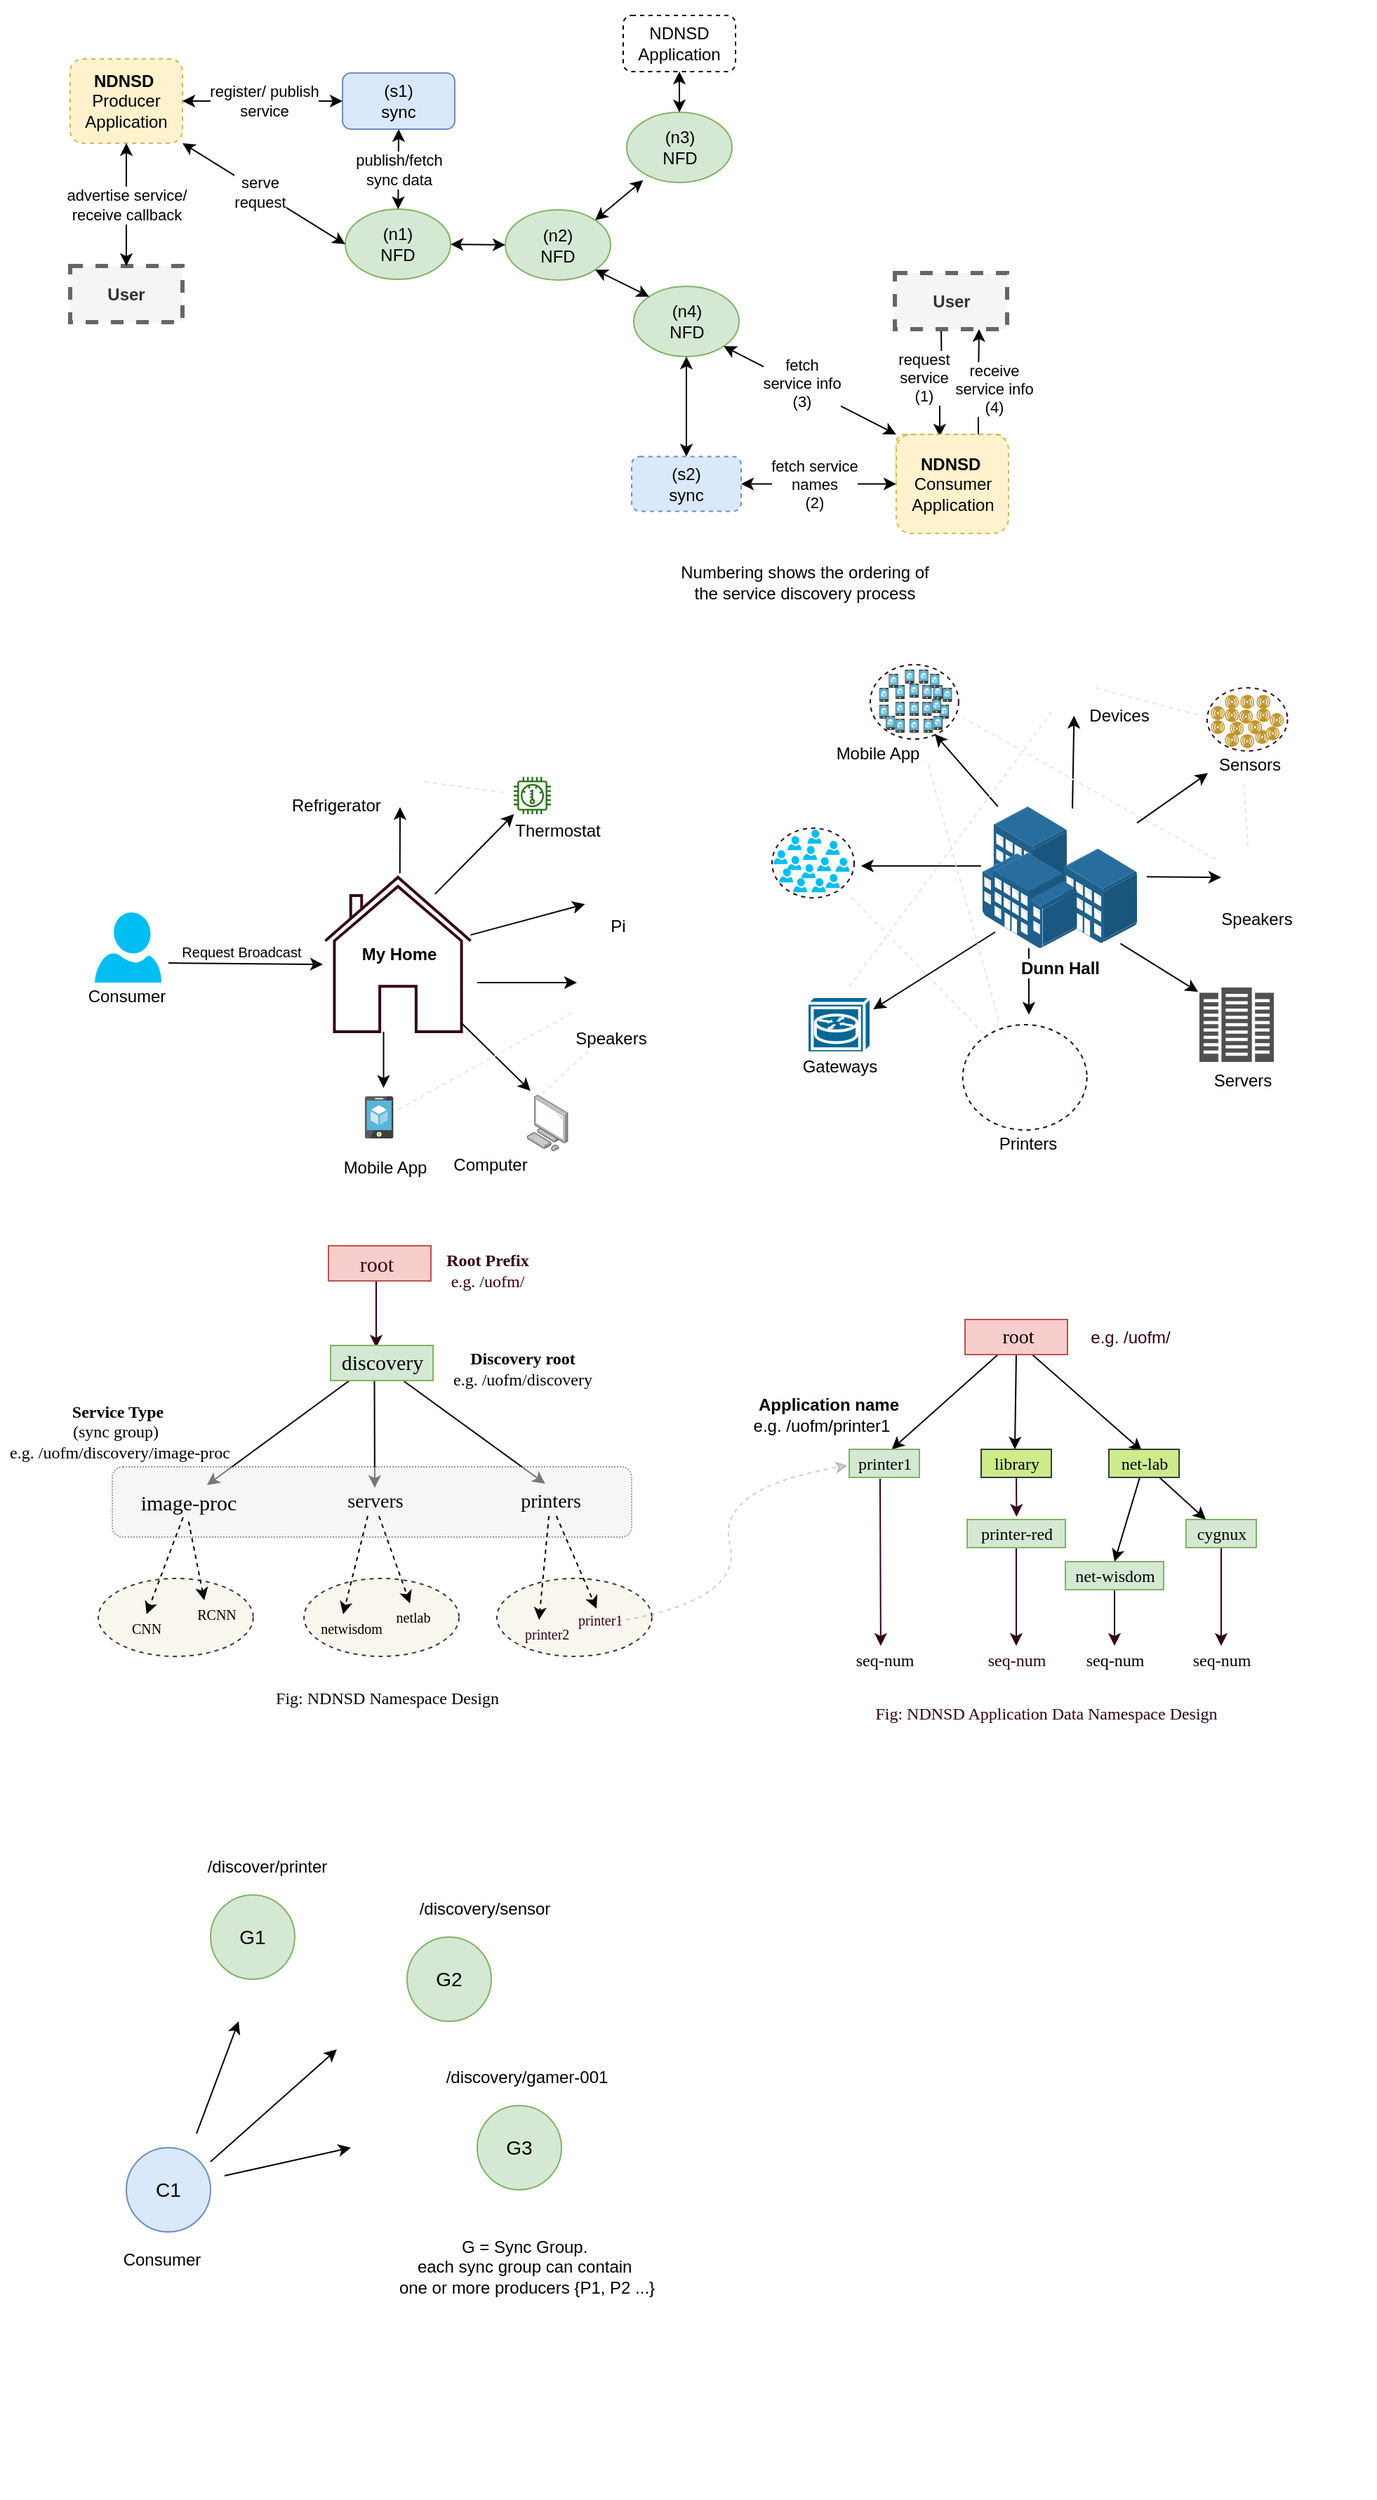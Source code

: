 <mxfile version="13.0.1" type="github">
  <diagram id="Ae3CV88c5WvhsWiGwa3m" name="Page-1">
    <mxGraphModel dx="760" dy="470" grid="1" gridSize="10" guides="1" tooltips="1" connect="1" arrows="1" fold="1" page="1" pageScale="1" pageWidth="850" pageHeight="1100" math="0" shadow="0">
      <root>
        <mxCell id="0" />
        <mxCell id="1" parent="0" />
        <mxCell id="27J3_kE1SquX3wN85o0Z-249" value="" style="endArrow=classic;html=1;entryX=0.605;entryY=0;entryDx=0;entryDy=0;entryPerimeter=0;" edge="1" parent="1" source="27J3_kE1SquX3wN85o0Z-258" target="27J3_kE1SquX3wN85o0Z-239">
          <mxGeometry width="50" height="50" relative="1" as="geometry">
            <mxPoint x="601" y="1183.5" as="sourcePoint" />
            <mxPoint x="680" y="1142.5" as="targetPoint" />
          </mxGeometry>
        </mxCell>
        <mxCell id="27J3_kE1SquX3wN85o0Z-255" value="" style="endArrow=classic;html=1;exitX=0.745;exitY=1.1;exitDx=0;exitDy=0;exitPerimeter=0;entryX=0.472;entryY=0.06;entryDx=0;entryDy=0;entryPerimeter=0;" edge="1" parent="1" source="27J3_kE1SquX3wN85o0Z-258" target="27J3_kE1SquX3wN85o0Z-241">
          <mxGeometry width="50" height="50" relative="1" as="geometry">
            <mxPoint x="754.351" y="1032.5" as="sourcePoint" />
            <mxPoint x="860" y="1149.5" as="targetPoint" />
          </mxGeometry>
        </mxCell>
        <mxCell id="27J3_kE1SquX3wN85o0Z-256" value="" style="endArrow=classic;html=1;" edge="1" parent="1">
          <mxGeometry width="50" height="50" relative="1" as="geometry">
            <mxPoint x="764" y="1074.5" as="sourcePoint" />
            <mxPoint x="763" y="1142.5" as="targetPoint" />
          </mxGeometry>
        </mxCell>
        <mxCell id="27J3_kE1SquX3wN85o0Z-285" value="" style="rounded=0;whiteSpace=wrap;html=1;strokeColor=#b85450;strokeWidth=1;fillColor=#f8cecc;" vertex="1" parent="1">
          <mxGeometry x="727.5" y="1050" width="73" height="25" as="geometry" />
        </mxCell>
        <mxCell id="27J3_kE1SquX3wN85o0Z-275" value="" style="group" vertex="1" connectable="0" parent="1">
          <mxGeometry x="110" y="1000" width="439" height="355" as="geometry" />
        </mxCell>
        <mxCell id="27J3_kE1SquX3wN85o0Z-262" value="" style="endArrow=classic;html=1;shadow=0;strokeColor=#33001A;fontColor=#33001A;" edge="1" parent="27J3_kE1SquX3wN85o0Z-275">
          <mxGeometry width="50" height="50" relative="1" as="geometry">
            <mxPoint x="198" y="20" as="sourcePoint" />
            <mxPoint x="198" y="70" as="targetPoint" />
          </mxGeometry>
        </mxCell>
        <mxCell id="27J3_kE1SquX3wN85o0Z-284" value="" style="rounded=0;whiteSpace=wrap;html=1;strokeColor=#b85450;strokeWidth=1;fillColor=#f8cecc;" vertex="1" parent="27J3_kE1SquX3wN85o0Z-275">
          <mxGeometry x="164" y="-2.5" width="73" height="25" as="geometry" />
        </mxCell>
        <mxCell id="27J3_kE1SquX3wN85o0Z-220" value="" style="endArrow=classic;html=1;entryX=0.663;entryY=-0.1;entryDx=0;entryDy=0;entryPerimeter=0;" edge="1" parent="27J3_kE1SquX3wN85o0Z-275" target="27J3_kE1SquX3wN85o0Z-210">
          <mxGeometry width="50" height="50" relative="1" as="geometry">
            <mxPoint x="181" y="92" as="sourcePoint" />
            <mxPoint x="7" y="270" as="targetPoint" />
          </mxGeometry>
        </mxCell>
        <mxCell id="27J3_kE1SquX3wN85o0Z-226" value="" style="endArrow=classic;html=1;entryX=0.44;entryY=-0.15;entryDx=0;entryDy=0;entryPerimeter=0;exitX=0.726;exitY=1.2;exitDx=0;exitDy=0;exitPerimeter=0;" edge="1" parent="27J3_kE1SquX3wN85o0Z-275" source="27J3_kE1SquX3wN85o0Z-229" target="27J3_kE1SquX3wN85o0Z-212">
          <mxGeometry width="50" height="50" relative="1" as="geometry">
            <mxPoint x="196.351" y="50" as="sourcePoint" />
            <mxPoint x="60.04" y="178" as="targetPoint" />
          </mxGeometry>
        </mxCell>
        <mxCell id="27J3_kE1SquX3wN85o0Z-227" value="" style="endArrow=classic;html=1;exitX=0.425;exitY=1.1;exitDx=0;exitDy=0;exitPerimeter=0;" edge="1" parent="27J3_kE1SquX3wN85o0Z-275" source="27J3_kE1SquX3wN85o0Z-229" target="27J3_kE1SquX3wN85o0Z-211">
          <mxGeometry width="50" height="50" relative="1" as="geometry">
            <mxPoint x="196.0" y="40" as="sourcePoint" />
            <mxPoint x="60.04" y="178" as="targetPoint" />
          </mxGeometry>
        </mxCell>
        <mxCell id="27J3_kE1SquX3wN85o0Z-282" value="" style="rounded=0;whiteSpace=wrap;html=1;strokeColor=#82b366;strokeWidth=1;fillColor=#d5e8d4;" vertex="1" parent="27J3_kE1SquX3wN85o0Z-275">
          <mxGeometry x="165.5" y="68.5" width="73" height="25" as="geometry" />
        </mxCell>
        <mxCell id="27J3_kE1SquX3wN85o0Z-271" value="" style="ellipse;whiteSpace=wrap;html=1;dashed=1;strokeWidth=1;fillColor=#f9f7ed;strokeColor=#36393d;" vertex="1" parent="27J3_kE1SquX3wN85o0Z-275">
          <mxGeometry x="284" y="234.5" width="110.4" height="55.5" as="geometry" />
        </mxCell>
        <mxCell id="27J3_kE1SquX3wN85o0Z-269" value="" style="ellipse;whiteSpace=wrap;html=1;dashed=1;strokeWidth=1;fillColor=#f9f7ed;strokeColor=#36393d;" vertex="1" parent="27J3_kE1SquX3wN85o0Z-275">
          <mxGeometry x="146.6" y="234.5" width="110.4" height="55.5" as="geometry" />
        </mxCell>
        <mxCell id="27J3_kE1SquX3wN85o0Z-268" value="" style="ellipse;whiteSpace=wrap;html=1;dashed=1;strokeWidth=1;fillColor=#f9f7ed;strokeColor=#36393d;" vertex="1" parent="27J3_kE1SquX3wN85o0Z-275">
          <mxGeometry y="234.5" width="110.4" height="55.5" as="geometry" />
        </mxCell>
        <mxCell id="27J3_kE1SquX3wN85o0Z-194" value="&lt;b&gt;&lt;font style=&quot;font-size: 15px&quot;&gt;&amp;nbsp; &amp;nbsp; &amp;nbsp; &amp;nbsp; &amp;nbsp; &amp;nbsp; &amp;nbsp; &amp;nbsp; &amp;nbsp; &amp;nbsp; &amp;nbsp; &amp;nbsp; &amp;nbsp; &amp;nbsp;&lt;/font&gt;&lt;/b&gt;&lt;br&gt;&lt;br&gt;&amp;nbsp; &amp;nbsp; &amp;nbsp; &amp;nbsp; &amp;nbsp; &amp;nbsp; &amp;nbsp; &amp;nbsp; &amp;nbsp; &amp;nbsp; &amp;nbsp; &amp;nbsp; &amp;nbsp; &amp;nbsp; &amp;nbsp; &amp;nbsp; &amp;nbsp; &amp;nbsp; &amp;nbsp; &amp;nbsp; &amp;nbsp; &amp;nbsp; &amp;nbsp; &amp;nbsp; &amp;nbsp; &amp;nbsp; &amp;nbsp; &amp;nbsp; &amp;nbsp; &amp;nbsp; &amp;nbsp; &amp;nbsp; &amp;nbsp; &amp;nbsp; &amp;nbsp; &amp;nbsp; &amp;nbsp; &amp;nbsp; &amp;nbsp; &amp;nbsp; &amp;nbsp; &amp;nbsp; &amp;nbsp; &amp;nbsp; &amp;nbsp; &amp;nbsp; &amp;nbsp; &amp;nbsp; &amp;nbsp; &amp;nbsp; &amp;nbsp; &amp;nbsp; &amp;nbsp; &amp;nbsp; &amp;nbsp; &amp;nbsp; &amp;nbsp; &amp;nbsp; &amp;nbsp; &amp;nbsp; &amp;nbsp; &amp;nbsp; &amp;nbsp; &amp;nbsp; &amp;nbsp; &amp;nbsp; &amp;nbsp; &amp;nbsp; &amp;nbsp; &amp;nbsp;" style="rounded=1;whiteSpace=wrap;html=1;strokeWidth=1;opacity=50;dashed=1;dashPattern=1 1;fillColor=#eeeeee;strokeColor=#36393d;" vertex="1" parent="27J3_kE1SquX3wN85o0Z-275">
          <mxGeometry x="10" y="155" width="370" height="50" as="geometry" />
        </mxCell>
        <mxCell id="27J3_kE1SquX3wN85o0Z-210" value="&lt;font style=&quot;font-size: 15px&quot; face=&quot;Times New Roman&quot;&gt;image-proc&lt;/font&gt;" style="text;html=1;align=center;verticalAlign=middle;resizable=0;points=[];autosize=1;" vertex="1" parent="27J3_kE1SquX3wN85o0Z-275">
          <mxGeometry x="24.4" y="170" width="80" height="20" as="geometry" />
        </mxCell>
        <mxCell id="27J3_kE1SquX3wN85o0Z-211" value="&lt;font style=&quot;font-size: 14px&quot; face=&quot;Times New Roman&quot;&gt;servers&lt;/font&gt;" style="text;html=1;align=center;verticalAlign=middle;resizable=0;points=[];autosize=1;strokeWidth=4;" vertex="1" parent="27J3_kE1SquX3wN85o0Z-275">
          <mxGeometry x="167.0" y="170" width="60" height="20" as="geometry" />
        </mxCell>
        <mxCell id="27J3_kE1SquX3wN85o0Z-212" value="&lt;font style=&quot;font-size: 14px&quot;&gt;printers&lt;/font&gt;" style="text;html=1;align=center;verticalAlign=middle;resizable=0;points=[];autosize=1;strokeWidth=4;fontFamily=Times New Roman;" vertex="1" parent="27J3_kE1SquX3wN85o0Z-275">
          <mxGeometry x="292" y="170" width="60" height="20" as="geometry" />
        </mxCell>
        <mxCell id="27J3_kE1SquX3wN85o0Z-213" value="&lt;font style=&quot;font-size: 10px&quot; face=&quot;Times New Roman&quot;&gt;CNN&lt;/font&gt;" style="text;html=1;align=center;verticalAlign=middle;resizable=0;points=[];autosize=1;" vertex="1" parent="27J3_kE1SquX3wN85o0Z-275">
          <mxGeometry x="14.4" y="260" width="40" height="20" as="geometry" />
        </mxCell>
        <mxCell id="27J3_kE1SquX3wN85o0Z-214" value="&lt;font style=&quot;font-size: 10px&quot; face=&quot;Times New Roman&quot;&gt;RCNN&lt;/font&gt;" style="text;html=1;align=center;verticalAlign=middle;resizable=0;points=[];autosize=1;" vertex="1" parent="27J3_kE1SquX3wN85o0Z-275">
          <mxGeometry x="64.4" y="250" width="40" height="20" as="geometry" />
        </mxCell>
        <mxCell id="27J3_kE1SquX3wN85o0Z-215" value="&lt;font style=&quot;font-size: 10px&quot; face=&quot;Times New Roman&quot;&gt;netlab&lt;/font&gt;" style="text;html=1;align=center;verticalAlign=middle;resizable=0;points=[];autosize=1;" vertex="1" parent="27J3_kE1SquX3wN85o0Z-275">
          <mxGeometry x="203.75" y="252.25" width="40" height="20" as="geometry" />
        </mxCell>
        <mxCell id="27J3_kE1SquX3wN85o0Z-216" value="&lt;font style=&quot;font-size: 10px&quot; face=&quot;Times New Roman&quot;&gt;netwisdom&lt;/font&gt;" style="text;html=1;align=center;verticalAlign=middle;resizable=0;points=[];autosize=1;strokeWidth=4;" vertex="1" parent="27J3_kE1SquX3wN85o0Z-275">
          <mxGeometry x="149.65" y="260" width="60" height="20" as="geometry" />
        </mxCell>
        <mxCell id="27J3_kE1SquX3wN85o0Z-219" value="" style="endArrow=classic;html=1;exitX=0.45;exitY=1.05;exitDx=0;exitDy=0;exitPerimeter=0;dashed=1;" edge="1" parent="27J3_kE1SquX3wN85o0Z-275" source="27J3_kE1SquX3wN85o0Z-210">
          <mxGeometry width="50" height="50" relative="1" as="geometry">
            <mxPoint x="87" y="170" as="sourcePoint" />
            <mxPoint x="34.4" y="260" as="targetPoint" />
          </mxGeometry>
        </mxCell>
        <mxCell id="27J3_kE1SquX3wN85o0Z-221" value="" style="endArrow=classic;html=1;entryX=0.278;entryY=0;entryDx=0;entryDy=0;entryPerimeter=0;exitX=0.5;exitY=1.2;exitDx=0;exitDy=0;exitPerimeter=0;dashed=1;" edge="1" parent="27J3_kE1SquX3wN85o0Z-275" source="27J3_kE1SquX3wN85o0Z-210" target="27J3_kE1SquX3wN85o0Z-214">
          <mxGeometry width="50" height="50" relative="1" as="geometry">
            <mxPoint x="27" y="190" as="sourcePoint" />
            <mxPoint x="7" y="270" as="targetPoint" />
          </mxGeometry>
        </mxCell>
        <mxCell id="27J3_kE1SquX3wN85o0Z-222" value="" style="endArrow=classic;html=1;dashed=1;" edge="1" parent="27J3_kE1SquX3wN85o0Z-275">
          <mxGeometry width="50" height="50" relative="1" as="geometry">
            <mxPoint x="192.0" y="190" as="sourcePoint" />
            <mxPoint x="174.4" y="260" as="targetPoint" />
          </mxGeometry>
        </mxCell>
        <mxCell id="27J3_kE1SquX3wN85o0Z-223" value="" style="endArrow=classic;html=1;entryX=0.457;entryY=0;entryDx=0;entryDy=0;entryPerimeter=0;exitX=0.55;exitY=1;exitDx=0;exitDy=0;exitPerimeter=0;dashed=1;" edge="1" parent="27J3_kE1SquX3wN85o0Z-275" source="27J3_kE1SquX3wN85o0Z-211" target="27J3_kE1SquX3wN85o0Z-215">
          <mxGeometry width="50" height="50" relative="1" as="geometry">
            <mxPoint x="47" y="204" as="sourcePoint" />
            <mxPoint x="77.02" y="240" as="targetPoint" />
          </mxGeometry>
        </mxCell>
        <mxCell id="27J3_kE1SquX3wN85o0Z-224" value="" style="endArrow=classic;html=1;dashed=1;entryX=0.643;entryY=0.387;entryDx=0;entryDy=0;entryPerimeter=0;" edge="1" parent="27J3_kE1SquX3wN85o0Z-275" source="27J3_kE1SquX3wN85o0Z-212" target="27J3_kE1SquX3wN85o0Z-271">
          <mxGeometry width="50" height="50" relative="1" as="geometry">
            <mxPoint x="211.0" y="200" as="sourcePoint" />
            <mxPoint x="345.81" y="261.95" as="targetPoint" />
          </mxGeometry>
        </mxCell>
        <mxCell id="27J3_kE1SquX3wN85o0Z-225" value="" style="endArrow=classic;html=1;entryX=0.272;entryY=0.532;entryDx=0;entryDy=0;entryPerimeter=0;dashed=1;" edge="1" parent="27J3_kE1SquX3wN85o0Z-275" source="27J3_kE1SquX3wN85o0Z-212" target="27J3_kE1SquX3wN85o0Z-271">
          <mxGeometry width="50" height="50" relative="1" as="geometry">
            <mxPoint x="202.0" y="200" as="sourcePoint" />
            <mxPoint x="319" y="275.76" as="targetPoint" />
          </mxGeometry>
        </mxCell>
        <mxCell id="27J3_kE1SquX3wN85o0Z-228" value="&lt;font face=&quot;Times New Roman&quot;&gt;&lt;b&gt;Discovery root&lt;/b&gt;&lt;br&gt;e.g. /uofm/discovery&lt;/font&gt;" style="text;html=1;align=center;verticalAlign=middle;resizable=0;points=[];autosize=1;" vertex="1" parent="27J3_kE1SquX3wN85o0Z-275">
          <mxGeometry x="247" y="65" width="110" height="40" as="geometry" />
        </mxCell>
        <mxCell id="27J3_kE1SquX3wN85o0Z-229" value="&lt;font style=&quot;font-size: 15px&quot; face=&quot;Times New Roman&quot;&gt;discovery&lt;/font&gt;" style="text;html=1;align=center;verticalAlign=middle;resizable=0;points=[];autosize=1;strokeWidth=4;" vertex="1" parent="27J3_kE1SquX3wN85o0Z-275">
          <mxGeometry x="167.0" y="70" width="70" height="20" as="geometry" />
        </mxCell>
        <mxCell id="27J3_kE1SquX3wN85o0Z-233" value="&lt;font face=&quot;Times New Roman&quot;&gt;Fig: NDNSD Namespace Design&amp;nbsp;&lt;/font&gt;" style="text;html=1;align=center;verticalAlign=middle;resizable=0;points=[];autosize=1;" vertex="1" parent="27J3_kE1SquX3wN85o0Z-275">
          <mxGeometry x="117.0" y="310" width="180" height="20" as="geometry" />
        </mxCell>
        <mxCell id="27J3_kE1SquX3wN85o0Z-260" value="&lt;font style=&quot;font-size: 15px&quot; face=&quot;Times New Roman&quot;&gt;root&lt;/font&gt;" style="text;html=1;align=center;verticalAlign=middle;resizable=0;points=[];autosize=1;fontColor=#33001A;" vertex="1" parent="27J3_kE1SquX3wN85o0Z-275">
          <mxGeometry x="178.0" width="40" height="20" as="geometry" />
        </mxCell>
        <mxCell id="27J3_kE1SquX3wN85o0Z-265" value="&lt;div&gt;&lt;font face=&quot;Times New Roman&quot;&gt;&lt;b&gt;Root Prefix&lt;/b&gt;&lt;br&gt;&lt;/font&gt;&lt;/div&gt;&lt;div&gt;&lt;font face=&quot;Times New Roman&quot;&gt;e.g. /uofm/&lt;br&gt;&lt;/font&gt;&lt;/div&gt;" style="text;html=1;align=center;verticalAlign=middle;resizable=0;points=[];autosize=1;fontColor=#33001A;" vertex="1" parent="27J3_kE1SquX3wN85o0Z-275">
          <mxGeometry x="242.0" y="-5" width="70" height="40" as="geometry" />
        </mxCell>
        <mxCell id="27J3_kE1SquX3wN85o0Z-278" value="&lt;font style=&quot;font-size: 10px&quot; face=&quot;Times New Roman&quot;&gt;printer2&lt;/font&gt;" style="text;whiteSpace=wrap;html=1;fontColor=#33001A;" vertex="1" parent="27J3_kE1SquX3wN85o0Z-275">
          <mxGeometry x="302" y="260" width="20" height="20" as="geometry" />
        </mxCell>
        <mxCell id="27J3_kE1SquX3wN85o0Z-279" value="&lt;font style=&quot;font-size: 10px&quot; face=&quot;Times New Roman&quot;&gt;printer1&lt;/font&gt;" style="text;whiteSpace=wrap;html=1;fontColor=#33001A;" vertex="1" parent="27J3_kE1SquX3wN85o0Z-275">
          <mxGeometry x="340" y="250" width="30" height="30" as="geometry" />
        </mxCell>
        <mxCell id="27J3_kE1SquX3wN85o0Z-159" value="&lt;div&gt;&lt;font style=&quot;font-size: 10px&quot;&gt;Request Broadcast&amp;nbsp;&amp;nbsp;&amp;nbsp;&amp;nbsp;&amp;nbsp;&amp;nbsp;&amp;nbsp;&amp;nbsp;&amp;nbsp;&amp;nbsp;&amp;nbsp; &amp;nbsp; &amp;nbsp; &amp;nbsp; &amp;nbsp; &amp;nbsp;&amp;nbsp; &amp;nbsp;&amp;nbsp;&amp;nbsp;&amp;nbsp;&amp;nbsp;&amp;nbsp;&amp;nbsp;&amp;nbsp;&amp;nbsp;&amp;nbsp;&amp;nbsp;&amp;nbsp;&amp;nbsp;&amp;nbsp;&amp;nbsp;&amp;nbsp;&amp;nbsp;&amp;nbsp;&amp;nbsp;&amp;nbsp;&amp;nbsp;&amp;nbsp;&amp;nbsp;&amp;nbsp;&amp;nbsp;&amp;nbsp;&amp;nbsp;&amp;nbsp;&amp;nbsp;&amp;nbsp;&amp;nbsp;&amp;nbsp;&amp;nbsp;&amp;nbsp;&amp;nbsp;&amp;nbsp;&amp;nbsp;&amp;nbsp;&amp;nbsp;&amp;nbsp;&amp;nbsp;&amp;nbsp; &lt;/font&gt;&lt;br&gt;&lt;/div&gt;&lt;div&gt;&lt;br&gt;&lt;/div&gt;" style="rounded=0;whiteSpace=wrap;html=1;dashed=1;strokeColor=none;strokeWidth=1;fillColor=#FFFFFF;gradientColor=none;" vertex="1" parent="1">
          <mxGeometry x="100" y="640" width="405" height="310" as="geometry" />
        </mxCell>
        <mxCell id="27J3_kE1SquX3wN85o0Z-8" value="" style="rounded=0;whiteSpace=wrap;html=1;strokeWidth=1;fillColor=none;gradientColor=none;strokeColor=none;" vertex="1" parent="1">
          <mxGeometry x="80" y="110" width="710" height="440" as="geometry" />
        </mxCell>
        <mxCell id="ROEDN-uirQ6L8P9amswr-1" value="&lt;div&gt;(n1)&lt;br&gt;&lt;/div&gt;&lt;div&gt;NFD&lt;/div&gt;" style="ellipse;whiteSpace=wrap;html=1;fillColor=#d5e8d4;strokeColor=#82b366;" parent="1" vertex="1">
          <mxGeometry x="286" y="259" width="75" height="50" as="geometry" />
        </mxCell>
        <mxCell id="ROEDN-uirQ6L8P9amswr-2" value="(n2)&lt;br&gt;NFD" style="ellipse;whiteSpace=wrap;html=1;fillColor=#d5e8d4;strokeColor=#82b366;" parent="1" vertex="1">
          <mxGeometry x="400" y="259.5" width="75" height="50" as="geometry" />
        </mxCell>
        <mxCell id="ROEDN-uirQ6L8P9amswr-3" value="&lt;div&gt;(n3)&lt;br&gt;&lt;/div&gt;&lt;div&gt;NFD&lt;/div&gt;" style="ellipse;whiteSpace=wrap;html=1;fillColor=#d5e8d4;strokeColor=#82b366;" parent="1" vertex="1">
          <mxGeometry x="486.5" y="190" width="75" height="50" as="geometry" />
        </mxCell>
        <mxCell id="ROEDN-uirQ6L8P9amswr-4" value="(n4)&lt;br&gt;&lt;div&gt;NFD&lt;/div&gt;" style="ellipse;whiteSpace=wrap;html=1;fillColor=#d5e8d4;strokeColor=#82b366;" parent="1" vertex="1">
          <mxGeometry x="491.5" y="314" width="75" height="50" as="geometry" />
        </mxCell>
        <mxCell id="ROEDN-uirQ6L8P9amswr-6" value="&lt;div&gt;&lt;b&gt;NDNSD&amp;nbsp;&lt;/b&gt;&lt;/div&gt;&lt;div&gt;Producer &lt;br&gt;&lt;/div&gt;&lt;div&gt;Application&lt;br&gt;&lt;/div&gt;" style="rounded=1;whiteSpace=wrap;html=1;dashed=1;fillColor=#fff2cc;strokeColor=#d6b656;" parent="1" vertex="1">
          <mxGeometry x="90" y="152" width="80" height="60" as="geometry" />
        </mxCell>
        <mxCell id="ROEDN-uirQ6L8P9amswr-7" value="(s1)&lt;br&gt;&lt;div&gt;sync&lt;/div&gt;" style="rounded=1;whiteSpace=wrap;html=1;fillColor=#dae8fc;strokeColor=#6c8ebf;" parent="1" vertex="1">
          <mxGeometry x="284" y="162" width="80" height="40" as="geometry" />
        </mxCell>
        <mxCell id="ROEDN-uirQ6L8P9amswr-8" value="" style="endArrow=classic;startArrow=classic;html=1;entryX=0.5;entryY=1;entryDx=0;entryDy=0;" parent="1" source="ROEDN-uirQ6L8P9amswr-1" target="ROEDN-uirQ6L8P9amswr-7" edge="1">
          <mxGeometry width="50" height="50" relative="1" as="geometry">
            <mxPoint x="221" y="269" as="sourcePoint" />
            <mxPoint x="271" y="219" as="targetPoint" />
          </mxGeometry>
        </mxCell>
        <mxCell id="ROEDN-uirQ6L8P9amswr-24" value="&lt;div&gt;publish/fetch &lt;br&gt;&lt;/div&gt;&lt;div&gt;sync data&lt;br&gt;&lt;/div&gt;" style="edgeLabel;html=1;align=center;verticalAlign=middle;resizable=0;points=[];" parent="ROEDN-uirQ6L8P9amswr-8" vertex="1" connectable="0">
          <mxGeometry x="0.133" y="1" relative="1" as="geometry">
            <mxPoint x="1" y="4" as="offset" />
          </mxGeometry>
        </mxCell>
        <mxCell id="ROEDN-uirQ6L8P9amswr-9" value="" style="endArrow=classic;startArrow=classic;html=1;entryX=1;entryY=1;entryDx=0;entryDy=0;exitX=0;exitY=0.5;exitDx=0;exitDy=0;" parent="1" source="ROEDN-uirQ6L8P9amswr-1" target="ROEDN-uirQ6L8P9amswr-6" edge="1">
          <mxGeometry width="50" height="50" relative="1" as="geometry">
            <mxPoint x="325" y="270" as="sourcePoint" />
            <mxPoint x="325" y="210" as="targetPoint" />
          </mxGeometry>
        </mxCell>
        <mxCell id="ROEDN-uirQ6L8P9amswr-43" value="&lt;div&gt;serve &lt;br&gt;&lt;/div&gt;&lt;div&gt;request&lt;/div&gt;" style="edgeLabel;html=1;align=center;verticalAlign=middle;resizable=0;points=[];" parent="ROEDN-uirQ6L8P9amswr-9" vertex="1" connectable="0">
          <mxGeometry x="0.213" y="2" relative="1" as="geometry">
            <mxPoint x="9.99" y="5.04" as="offset" />
          </mxGeometry>
        </mxCell>
        <mxCell id="ROEDN-uirQ6L8P9amswr-10" value="" style="endArrow=classic;startArrow=classic;html=1;entryX=1;entryY=0.5;entryDx=0;entryDy=0;exitX=0;exitY=0.5;exitDx=0;exitDy=0;" parent="1" source="ROEDN-uirQ6L8P9amswr-7" target="ROEDN-uirQ6L8P9amswr-6" edge="1">
          <mxGeometry width="50" height="50" relative="1" as="geometry">
            <mxPoint x="280" y="300" as="sourcePoint" />
            <mxPoint x="150" y="210" as="targetPoint" />
          </mxGeometry>
        </mxCell>
        <mxCell id="ROEDN-uirQ6L8P9amswr-28" value="register/ publish &lt;br&gt;&lt;div&gt;service&lt;br&gt;&lt;/div&gt;" style="edgeLabel;html=1;align=center;verticalAlign=middle;resizable=0;points=[];" parent="ROEDN-uirQ6L8P9amswr-10" vertex="1" connectable="0">
          <mxGeometry x="0.179" relative="1" as="geometry">
            <mxPoint x="11" y="-0.41" as="offset" />
          </mxGeometry>
        </mxCell>
        <mxCell id="ROEDN-uirQ6L8P9amswr-11" value="" style="endArrow=classic;startArrow=classic;html=1;entryX=0;entryY=0.5;entryDx=0;entryDy=0;exitX=1;exitY=0.5;exitDx=0;exitDy=0;" parent="1" source="ROEDN-uirQ6L8P9amswr-1" target="ROEDN-uirQ6L8P9amswr-2" edge="1">
          <mxGeometry width="50" height="50" relative="1" as="geometry">
            <mxPoint x="325" y="270" as="sourcePoint" />
            <mxPoint x="325" y="210" as="targetPoint" />
          </mxGeometry>
        </mxCell>
        <mxCell id="ROEDN-uirQ6L8P9amswr-12" value="" style="endArrow=classic;startArrow=classic;html=1;entryX=0.156;entryY=0.967;entryDx=0;entryDy=0;exitX=1;exitY=0;exitDx=0;exitDy=0;entryPerimeter=0;" parent="1" source="ROEDN-uirQ6L8P9amswr-2" target="ROEDN-uirQ6L8P9amswr-3" edge="1">
          <mxGeometry width="50" height="50" relative="1" as="geometry">
            <mxPoint x="250" y="301.5" as="sourcePoint" />
            <mxPoint x="410" y="301.5" as="targetPoint" />
          </mxGeometry>
        </mxCell>
        <mxCell id="ROEDN-uirQ6L8P9amswr-13" value="" style="endArrow=classic;startArrow=classic;html=1;entryX=0;entryY=0;entryDx=0;entryDy=0;exitX=1;exitY=1;exitDx=0;exitDy=0;" parent="1" source="ROEDN-uirQ6L8P9amswr-2" target="ROEDN-uirQ6L8P9amswr-4" edge="1">
          <mxGeometry width="50" height="50" relative="1" as="geometry">
            <mxPoint x="486.82" y="280.287" as="sourcePoint" />
            <mxPoint x="554.04" y="209.52" as="targetPoint" />
          </mxGeometry>
        </mxCell>
        <mxCell id="ROEDN-uirQ6L8P9amswr-14" value="&lt;div&gt;NDNSD &lt;br&gt;&lt;/div&gt;&lt;div&gt;Application&lt;br&gt;&lt;/div&gt;" style="rounded=1;whiteSpace=wrap;html=1;dashed=1;" parent="1" vertex="1">
          <mxGeometry x="484" y="121" width="80" height="40" as="geometry" />
        </mxCell>
        <mxCell id="ROEDN-uirQ6L8P9amswr-15" value="&lt;div&gt;(s2)&lt;br&gt;&lt;/div&gt;&lt;div&gt;sync&lt;/div&gt;" style="rounded=1;whiteSpace=wrap;html=1;dashed=1;fillColor=#dae8fc;strokeColor=#6c8ebf;" parent="1" vertex="1">
          <mxGeometry x="490" y="435.25" width="78" height="39" as="geometry" />
        </mxCell>
        <mxCell id="ROEDN-uirQ6L8P9amswr-16" value="" style="endArrow=classic;startArrow=classic;html=1;entryX=0.5;entryY=1;entryDx=0;entryDy=0;exitX=0.5;exitY=0;exitDx=0;exitDy=0;" parent="1" source="ROEDN-uirQ6L8P9amswr-3" target="ROEDN-uirQ6L8P9amswr-14" edge="1">
          <mxGeometry width="50" height="50" relative="1" as="geometry">
            <mxPoint x="238.5" y="271.5" as="sourcePoint" />
            <mxPoint x="238.5" y="211.5" as="targetPoint" />
          </mxGeometry>
        </mxCell>
        <mxCell id="ROEDN-uirQ6L8P9amswr-17" value="" style="endArrow=classic;startArrow=classic;html=1;entryX=0.5;entryY=1;entryDx=0;entryDy=0;exitX=0.5;exitY=0;exitDx=0;exitDy=0;" parent="1" source="ROEDN-uirQ6L8P9amswr-15" target="ROEDN-uirQ6L8P9amswr-4" edge="1">
          <mxGeometry width="50" height="50" relative="1" as="geometry">
            <mxPoint x="438.32" y="252.787" as="sourcePoint" />
            <mxPoint x="505.54" y="212.02" as="targetPoint" />
          </mxGeometry>
        </mxCell>
        <mxCell id="ROEDN-uirQ6L8P9amswr-25" value="User" style="rounded=0;whiteSpace=wrap;html=1;dashed=1;strokeWidth=3;fillColor=#f5f5f5;strokeColor=#666666;fontColor=#333333;fontStyle=1" parent="1" vertex="1">
          <mxGeometry x="90" y="299.5" width="80" height="40" as="geometry" />
        </mxCell>
        <mxCell id="ROEDN-uirQ6L8P9amswr-26" value="" style="endArrow=classic;startArrow=classic;html=1;entryX=0.5;entryY=1;entryDx=0;entryDy=0;exitX=0.5;exitY=0;exitDx=0;exitDy=0;startFill=1;endFill=1;" parent="1" source="ROEDN-uirQ6L8P9amswr-25" target="ROEDN-uirQ6L8P9amswr-6" edge="1">
          <mxGeometry width="50" height="50" relative="1" as="geometry">
            <mxPoint x="275" y="190" as="sourcePoint" />
            <mxPoint x="180" y="190" as="targetPoint" />
          </mxGeometry>
        </mxCell>
        <mxCell id="ROEDN-uirQ6L8P9amswr-27" value="&lt;div&gt;advertise service/&lt;/div&gt;&lt;div&gt;receive callback&lt;/div&gt;" style="edgeLabel;html=1;align=center;verticalAlign=middle;resizable=0;points=[];" parent="ROEDN-uirQ6L8P9amswr-26" vertex="1" connectable="0">
          <mxGeometry relative="1" as="geometry">
            <mxPoint as="offset" />
          </mxGeometry>
        </mxCell>
        <mxCell id="ROEDN-uirQ6L8P9amswr-34" style="edgeStyle=orthogonalEdgeStyle;rounded=0;orthogonalLoop=1;jettySize=auto;html=1;exitX=0.5;exitY=1;exitDx=0;exitDy=0;startArrow=none;startFill=0;endArrow=classic;endFill=1;entryX=0.397;entryY=0.038;entryDx=0;entryDy=0;entryPerimeter=0;" parent="1" edge="1" target="ROEDN-uirQ6L8P9amswr-31">
          <mxGeometry relative="1" as="geometry">
            <mxPoint x="710.5" y="344.5" as="sourcePoint" />
            <mxPoint x="710.5" y="412.5" as="targetPoint" />
          </mxGeometry>
        </mxCell>
        <mxCell id="ROEDN-uirQ6L8P9amswr-36" value="&lt;div&gt;request &lt;br&gt;&lt;/div&gt;&lt;div&gt;service&lt;/div&gt;&lt;div&gt;(1)&lt;br&gt;&lt;/div&gt;" style="edgeLabel;html=1;align=center;verticalAlign=middle;resizable=0;points=[];" parent="ROEDN-uirQ6L8P9amswr-34" vertex="1" connectable="0">
          <mxGeometry x="-0.118" relative="1" as="geometry">
            <mxPoint x="-13" as="offset" />
          </mxGeometry>
        </mxCell>
        <mxCell id="ROEDN-uirQ6L8P9amswr-30" value="User" style="rounded=0;whiteSpace=wrap;html=1;dashed=1;strokeWidth=3;fillColor=#f5f5f5;strokeColor=#666666;fontColor=#333333;fontStyle=1" parent="1" vertex="1">
          <mxGeometry x="677.5" y="304.5" width="80" height="40" as="geometry" />
        </mxCell>
        <mxCell id="ROEDN-uirQ6L8P9amswr-31" value="&lt;div&gt;&lt;br&gt;&lt;/div&gt;&lt;div&gt;NDNSD &lt;br&gt;&lt;/div&gt;&lt;div&gt;(lib)&lt;/div&gt;&lt;div&gt;&lt;br&gt;&lt;/div&gt;" style="rounded=1;whiteSpace=wrap;html=1;dashed=1;fillColor=#fff2cc;strokeColor=#d6b656;" parent="1" vertex="1">
          <mxGeometry x="678.5" y="419.5" width="78" height="39" as="geometry" />
        </mxCell>
        <mxCell id="ROEDN-uirQ6L8P9amswr-32" value="" style="endArrow=classic;startArrow=classic;html=1;entryX=1;entryY=1;entryDx=0;entryDy=0;exitX=0;exitY=0;exitDx=0;exitDy=0;" parent="1" source="ROEDN-uirQ6L8P9amswr-31" target="ROEDN-uirQ6L8P9amswr-4" edge="1">
          <mxGeometry width="50" height="50" relative="1" as="geometry">
            <mxPoint x="539" y="425" as="sourcePoint" />
            <mxPoint x="539" y="374" as="targetPoint" />
          </mxGeometry>
        </mxCell>
        <mxCell id="ROEDN-uirQ6L8P9amswr-35" value="&lt;div&gt;fetch &lt;br&gt;&lt;/div&gt;&lt;div&gt;service info&lt;/div&gt;&lt;div&gt;(3)&lt;br&gt;&lt;/div&gt;" style="edgeLabel;html=1;align=center;verticalAlign=middle;resizable=0;points=[];" parent="ROEDN-uirQ6L8P9amswr-32" vertex="1" connectable="0">
          <mxGeometry x="0.119" y="-2" relative="1" as="geometry">
            <mxPoint as="offset" />
          </mxGeometry>
        </mxCell>
        <mxCell id="ROEDN-uirQ6L8P9amswr-33" value="" style="endArrow=classic;startArrow=classic;html=1;entryX=0;entryY=0.5;entryDx=0;entryDy=0;exitX=1;exitY=0.5;exitDx=0;exitDy=0;" parent="1" source="ROEDN-uirQ6L8P9amswr-15" target="27J3_kE1SquX3wN85o0Z-9" edge="1">
          <mxGeometry width="50" height="50" relative="1" as="geometry">
            <mxPoint x="539" y="432" as="sourcePoint" />
            <mxPoint x="539" y="381" as="targetPoint" />
          </mxGeometry>
        </mxCell>
        <mxCell id="ROEDN-uirQ6L8P9amswr-37" value="fetch service &lt;br&gt;&lt;div&gt;names&lt;/div&gt;&lt;div&gt;(2)&lt;br&gt;&lt;/div&gt;" style="edgeLabel;html=1;align=center;verticalAlign=middle;resizable=0;points=[];" parent="ROEDN-uirQ6L8P9amswr-33" vertex="1" connectable="0">
          <mxGeometry x="0.038" y="-2" relative="1" as="geometry">
            <mxPoint x="-5.5" y="-2" as="offset" />
          </mxGeometry>
        </mxCell>
        <mxCell id="ROEDN-uirQ6L8P9amswr-38" style="edgeStyle=orthogonalEdgeStyle;rounded=0;orthogonalLoop=1;jettySize=auto;html=1;exitX=0.75;exitY=0;exitDx=0;exitDy=0;startArrow=none;startFill=0;endArrow=classic;endFill=1;entryX=0.75;entryY=1;entryDx=0;entryDy=0;" parent="1" source="ROEDN-uirQ6L8P9amswr-31" target="ROEDN-uirQ6L8P9amswr-30" edge="1">
          <mxGeometry relative="1" as="geometry">
            <mxPoint x="720.5" y="354.5" as="sourcePoint" />
            <mxPoint x="720.5" y="422.5" as="targetPoint" />
          </mxGeometry>
        </mxCell>
        <mxCell id="ROEDN-uirQ6L8P9amswr-39" value="&lt;div&gt;receive&lt;br&gt;&lt;/div&gt;&lt;div&gt;service info&lt;br&gt;&lt;/div&gt;&lt;div&gt;(4)&lt;br&gt;&lt;/div&gt;" style="edgeLabel;html=1;align=center;verticalAlign=middle;resizable=0;points=[];" parent="ROEDN-uirQ6L8P9amswr-38" vertex="1" connectable="0">
          <mxGeometry x="-0.118" relative="1" as="geometry">
            <mxPoint x="10.5" y="0.5" as="offset" />
          </mxGeometry>
        </mxCell>
        <mxCell id="ROEDN-uirQ6L8P9amswr-42" value="Numbering shows the ordering of &lt;br&gt;the service discovery process" style="text;html=1;align=center;verticalAlign=middle;resizable=0;points=[];autosize=1;" parent="1" vertex="1">
          <mxGeometry x="517.5" y="510" width="190" height="30" as="geometry" />
        </mxCell>
        <mxCell id="27J3_kE1SquX3wN85o0Z-9" value="&lt;div&gt;&lt;b&gt;NDNSD&amp;nbsp;&lt;/b&gt;&lt;/div&gt;&lt;div&gt;Consumer&lt;br&gt;&lt;/div&gt;&lt;div&gt;Application&lt;br&gt;&lt;/div&gt;" style="rounded=1;whiteSpace=wrap;html=1;dashed=1;fillColor=#fff2cc;strokeColor=#d6b656;" vertex="1" parent="1">
          <mxGeometry x="678.5" y="419.5" width="80" height="70.5" as="geometry" />
        </mxCell>
        <mxCell id="27J3_kE1SquX3wN85o0Z-12" value="" style="verticalLabelPosition=bottom;html=1;verticalAlign=top;align=center;strokeColor=none;fillColor=#00BEF2;shape=mxgraph.azure.user;" vertex="1" parent="1">
          <mxGeometry x="107.5" y="760" width="47.5" height="50" as="geometry" />
        </mxCell>
        <mxCell id="27J3_kE1SquX3wN85o0Z-14" value="" style="html=1;verticalLabelPosition=bottom;align=center;labelBackgroundColor=#ffffff;verticalAlign=top;strokeWidth=2;strokeColor=#33001A;shadow=0;dashed=0;shape=mxgraph.ios7.icons.home;fillColor=#FFFFFF;gradientColor=none;" vertex="1" parent="1">
          <mxGeometry x="271.75" y="735" width="103.5" height="110" as="geometry" />
        </mxCell>
        <mxCell id="27J3_kE1SquX3wN85o0Z-18" value="" style="points=[];aspect=fixed;html=1;align=center;shadow=0;dashed=0;image;image=img/lib/allied_telesis/computer_and_terminals/Personal_Computer.svg;strokeColor=#33001A;strokeWidth=1;fillColor=#FFFFFF;gradientColor=none;" vertex="1" parent="1">
          <mxGeometry x="415.37" y="890" width="29.51" height="40" as="geometry" />
        </mxCell>
        <mxCell id="27J3_kE1SquX3wN85o0Z-19" value="" style="aspect=fixed;html=1;points=[];align=center;image;fontSize=12;image=img/lib/mscae/App_Service_Mobile_App.svg;strokeColor=#33001A;strokeWidth=1;fillColor=#FFFFFF;gradientColor=none;" vertex="1" parent="1">
          <mxGeometry x="299.9" y="891" width="20.4" height="30" as="geometry" />
        </mxCell>
        <mxCell id="27J3_kE1SquX3wN85o0Z-22" value="" style="shape=image;html=1;verticalAlign=top;verticalLabelPosition=bottom;labelBackgroundColor=#ffffff;imageAspect=0;aspect=fixed;image=https://cdn0.iconfinder.com/data/icons/doodle-audio-video-game/91/Audio_-_Video_-_Game_56-128.png;strokeColor=#33001A;strokeWidth=1;fillColor=#FFFFFF;gradientColor=none;" vertex="1" parent="1">
          <mxGeometry x="457.5" y="800" width="40" height="40" as="geometry" />
        </mxCell>
        <mxCell id="27J3_kE1SquX3wN85o0Z-23" value="" style="endArrow=classic;html=1;" edge="1" parent="1">
          <mxGeometry width="50" height="50" relative="1" as="geometry">
            <mxPoint x="160" y="796" as="sourcePoint" />
            <mxPoint x="270" y="797" as="targetPoint" />
          </mxGeometry>
        </mxCell>
        <mxCell id="27J3_kE1SquX3wN85o0Z-24" value="" style="endArrow=classic;html=1;exitX=0.617;exitY=0.345;exitDx=0;exitDy=0;exitPerimeter=0;" edge="1" parent="1" source="27J3_kE1SquX3wN85o0Z-159" target="27J3_kE1SquX3wN85o0Z-163">
          <mxGeometry width="50" height="50" relative="1" as="geometry">
            <mxPoint x="190.4" y="690" as="sourcePoint" />
            <mxPoint x="390" y="680" as="targetPoint" />
          </mxGeometry>
        </mxCell>
        <mxCell id="27J3_kE1SquX3wN85o0Z-25" value="" style="endArrow=classic;html=1;entryX=0.881;entryY=0.368;entryDx=0;entryDy=0;entryPerimeter=0;" edge="1" parent="1" source="27J3_kE1SquX3wN85o0Z-14" target="27J3_kE1SquX3wN85o0Z-159">
          <mxGeometry width="50" height="50" relative="1" as="geometry">
            <mxPoint x="344.988" y="734.95" as="sourcePoint" />
            <mxPoint x="457.5" y="727.143" as="targetPoint" />
          </mxGeometry>
        </mxCell>
        <mxCell id="27J3_kE1SquX3wN85o0Z-26" value="" style="endArrow=classic;html=1;" edge="1" parent="1">
          <mxGeometry width="50" height="50" relative="1" as="geometry">
            <mxPoint x="313.26" y="845" as="sourcePoint" />
            <mxPoint x="313.26" y="885" as="targetPoint" />
          </mxGeometry>
        </mxCell>
        <mxCell id="27J3_kE1SquX3wN85o0Z-27" value="" style="endArrow=classic;html=1;" edge="1" parent="1">
          <mxGeometry width="50" height="50" relative="1" as="geometry">
            <mxPoint x="380" y="810" as="sourcePoint" />
            <mxPoint x="451" y="810" as="targetPoint" />
          </mxGeometry>
        </mxCell>
        <mxCell id="27J3_kE1SquX3wN85o0Z-29" value="" style="endArrow=classic;html=1;entryX=0.785;entryY=0.797;entryDx=0;entryDy=0;entryPerimeter=0;exitX=0.664;exitY=0.642;exitDx=0;exitDy=0;exitPerimeter=0;" edge="1" parent="1" source="27J3_kE1SquX3wN85o0Z-159" target="27J3_kE1SquX3wN85o0Z-159">
          <mxGeometry width="50" height="50" relative="1" as="geometry">
            <mxPoint x="340" y="840" as="sourcePoint" />
            <mxPoint x="380" y="890" as="targetPoint" />
          </mxGeometry>
        </mxCell>
        <mxCell id="27J3_kE1SquX3wN85o0Z-34" value="&lt;b&gt;My Home&lt;/b&gt;" style="text;html=1;align=center;verticalAlign=middle;resizable=0;points=[];autosize=1;" vertex="1" parent="1">
          <mxGeometry x="288.5" y="780" width="70" height="20" as="geometry" />
        </mxCell>
        <mxCell id="27J3_kE1SquX3wN85o0Z-93" value="" style="shape=image;html=1;verticalAlign=top;verticalLabelPosition=bottom;labelBackgroundColor=#ffffff;imageAspect=0;aspect=fixed;image=https://cdn4.iconfinder.com/data/icons/logos-and-brands/512/272_Raspberry_Pi_logo-128.png;dashed=1;strokeColor=#33001A;strokeWidth=1;fillColor=#FFFFFF;gradientColor=none;" vertex="1" parent="1">
          <mxGeometry x="458.13" y="720" width="44" height="44" as="geometry" />
        </mxCell>
        <mxCell id="27J3_kE1SquX3wN85o0Z-144" value="Consumer" style="text;html=1;align=center;verticalAlign=middle;resizable=0;points=[];autosize=1;" vertex="1" parent="1">
          <mxGeometry x="95" y="810" width="70" height="20" as="geometry" />
        </mxCell>
        <mxCell id="27J3_kE1SquX3wN85o0Z-145" value="Computer" style="text;html=1;align=center;verticalAlign=middle;resizable=0;points=[];autosize=1;" vertex="1" parent="1">
          <mxGeometry x="354.35" y="930" width="70" height="20" as="geometry" />
        </mxCell>
        <mxCell id="27J3_kE1SquX3wN85o0Z-146" value="Speakers" style="text;html=1;align=center;verticalAlign=middle;resizable=0;points=[];autosize=1;" vertex="1" parent="1">
          <mxGeometry x="439.88" y="840" width="70" height="20" as="geometry" />
        </mxCell>
        <mxCell id="27J3_kE1SquX3wN85o0Z-147" value="Pi" style="text;html=1;align=center;verticalAlign=middle;resizable=0;points=[];autosize=1;" vertex="1" parent="1">
          <mxGeometry x="465.13" y="760" width="30" height="20" as="geometry" />
        </mxCell>
        <mxCell id="27J3_kE1SquX3wN85o0Z-148" value="Thermostat" style="text;html=1;align=center;verticalAlign=middle;resizable=0;points=[];autosize=1;" vertex="1" parent="1">
          <mxGeometry x="397" y="692" width="80" height="20" as="geometry" />
        </mxCell>
        <mxCell id="27J3_kE1SquX3wN85o0Z-149" value="Mobile App" style="text;html=1;align=center;verticalAlign=middle;resizable=0;points=[];autosize=1;" vertex="1" parent="1">
          <mxGeometry x="273.67" y="932" width="80" height="20" as="geometry" />
        </mxCell>
        <mxCell id="27J3_kE1SquX3wN85o0Z-162" value="" style="shape=image;html=1;verticalAlign=top;verticalLabelPosition=bottom;labelBackgroundColor=#ffffff;imageAspect=0;aspect=fixed;image=https://cdn2.iconfinder.com/data/icons/doing-housework-part-1/64/house-17-128.png;dashed=1;strokeColor=#FFFF99;strokeWidth=1;fillColor=#FFFFFF;gradientColor=none;" vertex="1" parent="1">
          <mxGeometry x="306.5" y="647" width="40" height="40" as="geometry" />
        </mxCell>
        <mxCell id="27J3_kE1SquX3wN85o0Z-163" value="" style="outlineConnect=0;fontColor=#232F3E;gradientColor=none;fillColor=#277116;strokeColor=none;dashed=0;verticalLabelPosition=bottom;verticalAlign=top;align=center;html=1;fontSize=12;fontStyle=0;aspect=fixed;pointerEvents=1;shape=mxgraph.aws4.thermostat;" vertex="1" parent="1">
          <mxGeometry x="406" y="663.5" width="26.5" height="26.5" as="geometry" />
        </mxCell>
        <mxCell id="27J3_kE1SquX3wN85o0Z-165" value="" style="endArrow=classic;html=1;exitX=0.538;exitY=0.297;exitDx=0;exitDy=0;exitPerimeter=0;" edge="1" parent="1">
          <mxGeometry width="50" height="50" relative="1" as="geometry">
            <mxPoint x="324.89" y="732.07" as="sourcePoint" />
            <mxPoint x="325" y="685" as="targetPoint" />
          </mxGeometry>
        </mxCell>
        <mxCell id="27J3_kE1SquX3wN85o0Z-166" value="Refrigerator" style="text;whiteSpace=wrap;html=1;" vertex="1" parent="1">
          <mxGeometry x="245.52" y="670" width="80" height="30" as="geometry" />
        </mxCell>
        <mxCell id="27J3_kE1SquX3wN85o0Z-172" value="" style="endArrow=none;html=1;exitX=1;exitY=0.5;exitDx=0;exitDy=0;dashed=1;shadow=0;fontColor=#E6E6E6;strokeColor=#E6E6E6;" edge="1" parent="1">
          <mxGeometry width="50" height="50" relative="1" as="geometry">
            <mxPoint x="342.5" y="667" as="sourcePoint" />
            <mxPoint x="402.031" y="674.978" as="targetPoint" />
          </mxGeometry>
        </mxCell>
        <mxCell id="27J3_kE1SquX3wN85o0Z-173" value="" style="endArrow=none;html=1;exitX=0.367;exitY=-0.02;exitDx=0;exitDy=0;dashed=1;exitPerimeter=0;entryX=0.273;entryY=0.95;entryDx=0;entryDy=0;entryPerimeter=0;strokeColor=#E6E6E6;" edge="1" parent="1" source="27J3_kE1SquX3wN85o0Z-18" target="27J3_kE1SquX3wN85o0Z-146">
          <mxGeometry width="50" height="50" relative="1" as="geometry">
            <mxPoint x="352.5" y="677" as="sourcePoint" />
            <mxPoint x="412.031" y="684.978" as="targetPoint" />
          </mxGeometry>
        </mxCell>
        <mxCell id="27J3_kE1SquX3wN85o0Z-174" value="" style="endArrow=none;html=1;exitX=1.172;exitY=0.313;exitDx=0;exitDy=0;dashed=1;exitPerimeter=0;entryX=0.857;entryY=0.619;entryDx=0;entryDy=0;entryPerimeter=0;strokeColor=#E6E6E6;" edge="1" parent="1" source="27J3_kE1SquX3wN85o0Z-19" target="27J3_kE1SquX3wN85o0Z-159">
          <mxGeometry width="50" height="50" relative="1" as="geometry">
            <mxPoint x="328.21" y="891" as="sourcePoint" />
            <mxPoint x="361.0" y="860.8" as="targetPoint" />
          </mxGeometry>
        </mxCell>
        <mxCell id="27J3_kE1SquX3wN85o0Z-195" value="" style="group" vertex="1" connectable="0" parent="1">
          <mxGeometry x="120" y="1430" width="395" height="460" as="geometry" />
        </mxCell>
        <mxCell id="27J3_kE1SquX3wN85o0Z-196" value="" style="group" vertex="1" connectable="0" parent="27J3_kE1SquX3wN85o0Z-195">
          <mxGeometry x="-40" y="-10" width="430" height="360" as="geometry" />
        </mxCell>
        <mxCell id="27J3_kE1SquX3wN85o0Z-197" value="" style="rounded=0;whiteSpace=wrap;html=1;strokeWidth=1;strokeColor=none;" vertex="1" parent="27J3_kE1SquX3wN85o0Z-196">
          <mxGeometry width="430" height="360" as="geometry" />
        </mxCell>
        <mxCell id="27J3_kE1SquX3wN85o0Z-198" value="&lt;font style=&quot;font-size: 14px&quot;&gt;G1&lt;/font&gt;" style="ellipse;whiteSpace=wrap;html=1;aspect=fixed;fillColor=#d5e8d4;strokeColor=#82b366;" vertex="1" parent="27J3_kE1SquX3wN85o0Z-195">
          <mxGeometry x="70" y="30" width="60" height="60" as="geometry" />
        </mxCell>
        <mxCell id="27J3_kE1SquX3wN85o0Z-199" value="&lt;span style=&quot;font-size: 14px&quot;&gt;G3&lt;/span&gt;" style="ellipse;whiteSpace=wrap;html=1;aspect=fixed;fillColor=#d5e8d4;strokeColor=#82b366;" vertex="1" parent="27J3_kE1SquX3wN85o0Z-195">
          <mxGeometry x="260" y="180" width="60" height="60" as="geometry" />
        </mxCell>
        <mxCell id="27J3_kE1SquX3wN85o0Z-200" value="&lt;span style=&quot;font-size: 14px&quot;&gt;G2&lt;/span&gt;" style="ellipse;whiteSpace=wrap;html=1;aspect=fixed;fillColor=#d5e8d4;strokeColor=#82b366;" vertex="1" parent="27J3_kE1SquX3wN85o0Z-195">
          <mxGeometry x="210" y="60" width="60" height="60" as="geometry" />
        </mxCell>
        <mxCell id="27J3_kE1SquX3wN85o0Z-201" value="/discover/printer" style="text;html=1;align=center;verticalAlign=middle;resizable=0;points=[];autosize=1;" vertex="1" parent="27J3_kE1SquX3wN85o0Z-195">
          <mxGeometry x="60" width="100" height="20" as="geometry" />
        </mxCell>
        <mxCell id="27J3_kE1SquX3wN85o0Z-202" value="/discovery/sensor" style="text;html=1;align=center;verticalAlign=middle;resizable=0;points=[];autosize=1;" vertex="1" parent="27J3_kE1SquX3wN85o0Z-195">
          <mxGeometry x="210" y="30" width="110" height="20" as="geometry" />
        </mxCell>
        <mxCell id="27J3_kE1SquX3wN85o0Z-203" value="/discovery/gamer-001" style="text;html=1;align=center;verticalAlign=middle;resizable=0;points=[];autosize=1;" vertex="1" parent="27J3_kE1SquX3wN85o0Z-195">
          <mxGeometry x="230" y="150" width="130" height="20" as="geometry" />
        </mxCell>
        <mxCell id="27J3_kE1SquX3wN85o0Z-204" value="&lt;span style=&quot;font-size: 14px&quot;&gt;C1&lt;/span&gt;" style="ellipse;whiteSpace=wrap;html=1;aspect=fixed;fillColor=#dae8fc;strokeColor=#6c8ebf;" vertex="1" parent="27J3_kE1SquX3wN85o0Z-195">
          <mxGeometry x="10" y="210" width="60" height="60" as="geometry" />
        </mxCell>
        <mxCell id="27J3_kE1SquX3wN85o0Z-205" value="G = Sync Group.&amp;nbsp;&lt;br&gt;each sync group can contain&amp;nbsp;&lt;br&gt;one or more producers {P1, P2 ...}" style="text;html=1;align=center;verticalAlign=middle;resizable=0;points=[];autosize=1;" vertex="1" parent="27J3_kE1SquX3wN85o0Z-195">
          <mxGeometry x="195" y="270" width="200" height="50" as="geometry" />
        </mxCell>
        <mxCell id="27J3_kE1SquX3wN85o0Z-206" value="" style="endArrow=classic;html=1;" edge="1" parent="27J3_kE1SquX3wN85o0Z-195">
          <mxGeometry width="50" height="50" relative="1" as="geometry">
            <mxPoint x="60" y="200" as="sourcePoint" />
            <mxPoint x="90" y="120" as="targetPoint" />
          </mxGeometry>
        </mxCell>
        <mxCell id="27J3_kE1SquX3wN85o0Z-207" value="" style="endArrow=classic;html=1;" edge="1" parent="27J3_kE1SquX3wN85o0Z-195">
          <mxGeometry width="50" height="50" relative="1" as="geometry">
            <mxPoint x="70" y="220" as="sourcePoint" />
            <mxPoint x="160" y="140" as="targetPoint" />
          </mxGeometry>
        </mxCell>
        <mxCell id="27J3_kE1SquX3wN85o0Z-208" value="" style="endArrow=classic;html=1;" edge="1" parent="27J3_kE1SquX3wN85o0Z-195">
          <mxGeometry width="50" height="50" relative="1" as="geometry">
            <mxPoint x="80" y="230" as="sourcePoint" />
            <mxPoint x="170" y="210" as="targetPoint" />
          </mxGeometry>
        </mxCell>
        <mxCell id="27J3_kE1SquX3wN85o0Z-209" value="Consumer" style="text;html=1;align=center;verticalAlign=middle;resizable=0;points=[];autosize=1;" vertex="1" parent="27J3_kE1SquX3wN85o0Z-195">
          <mxGeometry y="280" width="70" height="20" as="geometry" />
        </mxCell>
        <mxCell id="27J3_kE1SquX3wN85o0Z-230" value="&lt;span style=&quot;font-size: 13px&quot;&gt;&lt;font style=&quot;font-size: 13px&quot;&gt;&lt;br&gt;&lt;/font&gt;&lt;/span&gt;" style="text;html=1;align=center;verticalAlign=middle;resizable=0;points=[];autosize=1;" vertex="1" parent="1">
          <mxGeometry x="62.6" y="1170" width="20" height="20" as="geometry" />
        </mxCell>
        <mxCell id="27J3_kE1SquX3wN85o0Z-232" value="&amp;nbsp; &amp;nbsp;&lt;b&gt;Application name&lt;/b&gt;&lt;br&gt;e.g. /uofm/printer1" style="text;html=1;align=center;verticalAlign=middle;resizable=0;points=[];autosize=1;" vertex="1" parent="1">
          <mxGeometry x="560" y="1102.5" width="130" height="30" as="geometry" />
        </mxCell>
        <mxCell id="27J3_kE1SquX3wN85o0Z-234" value="" style="group" vertex="1" connectable="0" parent="1">
          <mxGeometry x="560" y="570" width="460" height="390" as="geometry" />
        </mxCell>
        <mxCell id="27J3_kE1SquX3wN85o0Z-160" value="" style="rounded=0;whiteSpace=wrap;html=1;dashed=1;strokeColor=none;strokeWidth=1;fillColor=#FFFFFF;gradientColor=none;" vertex="1" parent="27J3_kE1SquX3wN85o0Z-234">
          <mxGeometry width="460" height="390" as="geometry" />
        </mxCell>
        <mxCell id="27J3_kE1SquX3wN85o0Z-42" value="" style="shape=image;html=1;verticalAlign=top;verticalLabelPosition=bottom;labelBackgroundColor=#ffffff;imageAspect=0;aspect=fixed;image=https://cdn0.iconfinder.com/data/icons/doodle-audio-video-game/91/Audio_-_Video_-_Game_56-128.png;strokeColor=#33001A;strokeWidth=1;fillColor=#FFFFFF;gradientColor=none;" vertex="1" parent="27J3_kE1SquX3wN85o0Z-234">
          <mxGeometry x="351.5" y="145" width="40" height="40" as="geometry" />
        </mxCell>
        <mxCell id="27J3_kE1SquX3wN85o0Z-44" value="" style="endArrow=classic;html=1;entryX=0.533;entryY=0.128;entryDx=0;entryDy=0;exitX=0.583;exitY=0.015;exitDx=0;exitDy=0;exitPerimeter=0;entryPerimeter=0;" edge="1" parent="27J3_kE1SquX3wN85o0Z-234" source="27J3_kE1SquX3wN85o0Z-51" target="27J3_kE1SquX3wN85o0Z-160">
          <mxGeometry width="50" height="50" relative="1" as="geometry">
            <mxPoint x="234.988" y="104.95" as="sourcePoint" />
            <mxPoint x="290" y="60" as="targetPoint" />
          </mxGeometry>
        </mxCell>
        <mxCell id="27J3_kE1SquX3wN85o0Z-47" value="" style="endArrow=classic;html=1;" edge="1" parent="27J3_kE1SquX3wN85o0Z-234">
          <mxGeometry width="50" height="50" relative="1" as="geometry">
            <mxPoint x="297" y="164.6" as="sourcePoint" />
            <mxPoint x="350" y="165" as="targetPoint" />
          </mxGeometry>
        </mxCell>
        <mxCell id="27J3_kE1SquX3wN85o0Z-48" value="" style="endArrow=classic;html=1;entryX=0.463;entryY=0.674;entryDx=0;entryDy=0;entryPerimeter=0;" edge="1" parent="27J3_kE1SquX3wN85o0Z-234" target="27J3_kE1SquX3wN85o0Z-160">
          <mxGeometry width="50" height="50" relative="1" as="geometry">
            <mxPoint x="212.93" y="215.5" as="sourcePoint" />
            <mxPoint x="212.93" y="255.5" as="targetPoint" />
          </mxGeometry>
        </mxCell>
        <mxCell id="27J3_kE1SquX3wN85o0Z-49" value="" style="endArrow=classic;html=1;exitX=0.607;exitY=0.562;exitDx=0;exitDy=0;exitPerimeter=0;" edge="1" parent="27J3_kE1SquX3wN85o0Z-234">
          <mxGeometry width="50" height="50" relative="1" as="geometry">
            <mxPoint x="278.22" y="212.18" as="sourcePoint" />
            <mxPoint x="333.5" y="246.532" as="targetPoint" />
          </mxGeometry>
        </mxCell>
        <mxCell id="27J3_kE1SquX3wN85o0Z-51" value="&lt;b&gt;Dunn Hall&lt;/b&gt;" style="points=[];aspect=fixed;html=1;align=center;shadow=0;dashed=0;image;image=img/lib/allied_telesis/buildings/Building_Cluster.svg;strokeColor=#33001A;strokeWidth=1;fillColor=#FFFFFF;gradientColor=none;" vertex="1" parent="27J3_kE1SquX3wN85o0Z-234">
          <mxGeometry x="179.72" y="114.5" width="110.28" height="101" as="geometry" />
        </mxCell>
        <mxCell id="27J3_kE1SquX3wN85o0Z-98" value="" style="pointerEvents=1;shadow=0;dashed=0;html=1;strokeColor=none;fillColor=#505050;labelPosition=center;verticalLabelPosition=bottom;verticalAlign=top;outlineConnect=0;align=center;shape=mxgraph.office.servers.datacenter;" vertex="1" parent="27J3_kE1SquX3wN85o0Z-234">
          <mxGeometry x="334.5" y="243.5" width="53" height="53" as="geometry" />
        </mxCell>
        <mxCell id="27J3_kE1SquX3wN85o0Z-118" value="Servers" style="text;html=1;align=center;verticalAlign=middle;resizable=0;points=[];autosize=1;" vertex="1" parent="27J3_kE1SquX3wN85o0Z-234">
          <mxGeometry x="334.5" y="300" width="60" height="20" as="geometry" />
        </mxCell>
        <mxCell id="27J3_kE1SquX3wN85o0Z-119" value="Speakers" style="text;html=1;align=center;verticalAlign=middle;resizable=0;points=[];autosize=1;" vertex="1" parent="27J3_kE1SquX3wN85o0Z-234">
          <mxGeometry x="340" y="185" width="70" height="20" as="geometry" />
        </mxCell>
        <mxCell id="27J3_kE1SquX3wN85o0Z-142" value="Devices" style="text;html=1;align=center;verticalAlign=middle;resizable=0;points=[];autosize=1;" vertex="1" parent="27J3_kE1SquX3wN85o0Z-234">
          <mxGeometry x="246.5" y="40" width="60" height="20" as="geometry" />
        </mxCell>
        <mxCell id="27J3_kE1SquX3wN85o0Z-143" value="Mobile App" style="text;html=1;align=center;verticalAlign=middle;resizable=0;points=[];autosize=1;" vertex="1" parent="27J3_kE1SquX3wN85o0Z-234">
          <mxGeometry x="65" y="66.5" width="80" height="20" as="geometry" />
        </mxCell>
        <mxCell id="27J3_kE1SquX3wN85o0Z-150" value="" style="group" vertex="1" connectable="0" parent="27J3_kE1SquX3wN85o0Z-234">
          <mxGeometry x="30" y="130" width="58.5" height="49.58" as="geometry" />
        </mxCell>
        <mxCell id="27J3_kE1SquX3wN85o0Z-126" value="" style="ellipse;whiteSpace=wrap;html=1;dashed=1;strokeColor=#33001A;strokeWidth=1;fillColor=#FFFFFF;gradientColor=none;" vertex="1" parent="27J3_kE1SquX3wN85o0Z-150">
          <mxGeometry width="58.5" height="49.58" as="geometry" />
        </mxCell>
        <mxCell id="27J3_kE1SquX3wN85o0Z-167" value="" style="group" vertex="1" connectable="0" parent="27J3_kE1SquX3wN85o0Z-150">
          <mxGeometry x="1" y="1" width="54.25" height="44.58" as="geometry" />
        </mxCell>
        <mxCell id="27J3_kE1SquX3wN85o0Z-35" value="" style="verticalLabelPosition=bottom;html=1;verticalAlign=top;align=center;strokeColor=none;fillColor=#00BEF2;shape=mxgraph.azure.user;" vertex="1" parent="27J3_kE1SquX3wN85o0Z-167">
          <mxGeometry x="10" y="4.58" width="10" height="10" as="geometry" />
        </mxCell>
        <mxCell id="27J3_kE1SquX3wN85o0Z-127" value="" style="verticalLabelPosition=bottom;html=1;verticalAlign=top;align=center;strokeColor=none;fillColor=#00BEF2;shape=mxgraph.azure.user;" vertex="1" parent="27J3_kE1SquX3wN85o0Z-167">
          <mxGeometry x="24.25" width="10" height="10" as="geometry" />
        </mxCell>
        <mxCell id="27J3_kE1SquX3wN85o0Z-128" value="" style="verticalLabelPosition=bottom;html=1;verticalAlign=top;align=center;strokeColor=none;fillColor=#00BEF2;shape=mxgraph.azure.user;" vertex="1" parent="27J3_kE1SquX3wN85o0Z-167">
          <mxGeometry y="14.58" width="10" height="10" as="geometry" />
        </mxCell>
        <mxCell id="27J3_kE1SquX3wN85o0Z-129" value="" style="verticalLabelPosition=bottom;html=1;verticalAlign=top;align=center;strokeColor=none;fillColor=#00BEF2;shape=mxgraph.azure.user;" vertex="1" parent="27J3_kE1SquX3wN85o0Z-167">
          <mxGeometry x="10" y="18.79" width="10" height="10" as="geometry" />
        </mxCell>
        <mxCell id="27J3_kE1SquX3wN85o0Z-130" value="" style="verticalLabelPosition=bottom;html=1;verticalAlign=top;align=center;strokeColor=none;fillColor=#00BEF2;shape=mxgraph.azure.user;" vertex="1" parent="27J3_kE1SquX3wN85o0Z-167">
          <mxGeometry x="27.25" y="34.58" width="10" height="10" as="geometry" />
        </mxCell>
        <mxCell id="27J3_kE1SquX3wN85o0Z-131" value="" style="verticalLabelPosition=bottom;html=1;verticalAlign=top;align=center;strokeColor=none;fillColor=#00BEF2;shape=mxgraph.azure.user;" vertex="1" parent="27J3_kE1SquX3wN85o0Z-167">
          <mxGeometry x="21" y="11.58" width="10" height="10" as="geometry" />
        </mxCell>
        <mxCell id="27J3_kE1SquX3wN85o0Z-132" value="" style="verticalLabelPosition=bottom;html=1;verticalAlign=top;align=center;strokeColor=none;fillColor=#00BEF2;shape=mxgraph.azure.user;" vertex="1" parent="27J3_kE1SquX3wN85o0Z-167">
          <mxGeometry x="31" y="19.58" width="10" height="10" as="geometry" />
        </mxCell>
        <mxCell id="27J3_kE1SquX3wN85o0Z-133" value="" style="verticalLabelPosition=bottom;html=1;verticalAlign=top;align=center;strokeColor=none;fillColor=#00BEF2;shape=mxgraph.azure.user;" vertex="1" parent="27J3_kE1SquX3wN85o0Z-167">
          <mxGeometry x="37.25" y="31.58" width="10" height="10" as="geometry" />
        </mxCell>
        <mxCell id="27J3_kE1SquX3wN85o0Z-134" value="" style="verticalLabelPosition=bottom;html=1;verticalAlign=top;align=center;strokeColor=none;fillColor=#00BEF2;shape=mxgraph.azure.user;" vertex="1" parent="27J3_kE1SquX3wN85o0Z-167">
          <mxGeometry x="37.25" y="8" width="10" height="10" as="geometry" />
        </mxCell>
        <mxCell id="27J3_kE1SquX3wN85o0Z-135" value="" style="verticalLabelPosition=bottom;html=1;verticalAlign=top;align=center;strokeColor=none;fillColor=#00BEF2;shape=mxgraph.azure.user;" vertex="1" parent="27J3_kE1SquX3wN85o0Z-167">
          <mxGeometry x="44.25" y="20" width="10" height="10" as="geometry" />
        </mxCell>
        <mxCell id="27J3_kE1SquX3wN85o0Z-136" value="" style="verticalLabelPosition=bottom;html=1;verticalAlign=top;align=center;strokeColor=none;fillColor=#00BEF2;shape=mxgraph.azure.user;" vertex="1" parent="27J3_kE1SquX3wN85o0Z-167">
          <mxGeometry x="20" y="24.58" width="10" height="10" as="geometry" />
        </mxCell>
        <mxCell id="27J3_kE1SquX3wN85o0Z-140" value="" style="verticalLabelPosition=bottom;html=1;verticalAlign=top;align=center;strokeColor=none;fillColor=#00BEF2;shape=mxgraph.azure.user;" vertex="1" parent="27J3_kE1SquX3wN85o0Z-167">
          <mxGeometry x="4" y="27.58" width="10" height="10" as="geometry" />
        </mxCell>
        <mxCell id="27J3_kE1SquX3wN85o0Z-141" value="" style="verticalLabelPosition=bottom;html=1;verticalAlign=top;align=center;strokeColor=none;fillColor=#00BEF2;shape=mxgraph.azure.user;" vertex="1" parent="27J3_kE1SquX3wN85o0Z-167">
          <mxGeometry x="14" y="34.58" width="10" height="10" as="geometry" />
        </mxCell>
        <mxCell id="27J3_kE1SquX3wN85o0Z-152" value="" style="group" vertex="1" connectable="0" parent="27J3_kE1SquX3wN85o0Z-234">
          <mxGeometry x="100" y="13.5" width="62.94" height="53" as="geometry" />
        </mxCell>
        <mxCell id="27J3_kE1SquX3wN85o0Z-71" value="" style="ellipse;whiteSpace=wrap;html=1;strokeColor=#33001A;strokeWidth=1;fillColor=#FFFFFF;gradientColor=none;dashed=1;" vertex="1" parent="27J3_kE1SquX3wN85o0Z-152">
          <mxGeometry width="62.94" height="53" as="geometry" />
        </mxCell>
        <mxCell id="27J3_kE1SquX3wN85o0Z-53" value="" style="aspect=fixed;html=1;points=[];align=center;image;fontSize=12;image=img/lib/mscae/App_Service_Mobile_App.svg;strokeColor=#33001A;strokeWidth=1;fillColor=#FFFFFF;gradientColor=none;" vertex="1" parent="27J3_kE1SquX3wN85o0Z-152">
          <mxGeometry x="27.8" y="26.5" width="6.8" height="10" as="geometry" />
        </mxCell>
        <mxCell id="27J3_kE1SquX3wN85o0Z-54" value="" style="aspect=fixed;html=1;points=[];align=center;image;fontSize=12;image=img/lib/mscae/App_Service_Mobile_App.svg;strokeColor=#33001A;strokeWidth=1;fillColor=#FFFFFF;gradientColor=none;" vertex="1" parent="27J3_kE1SquX3wN85o0Z-152">
          <mxGeometry x="37" y="26.5" width="6.8" height="10" as="geometry" />
        </mxCell>
        <mxCell id="27J3_kE1SquX3wN85o0Z-55" value="" style="aspect=fixed;html=1;points=[];align=center;image;fontSize=12;image=img/lib/mscae/App_Service_Mobile_App.svg;strokeColor=#33001A;strokeWidth=1;fillColor=#FFFFFF;gradientColor=none;" vertex="1" parent="27J3_kE1SquX3wN85o0Z-152">
          <mxGeometry x="17.8" y="26.5" width="6.8" height="10" as="geometry" />
        </mxCell>
        <mxCell id="27J3_kE1SquX3wN85o0Z-56" value="" style="aspect=fixed;html=1;points=[];align=center;image;fontSize=12;image=img/lib/mscae/App_Service_Mobile_App.svg;strokeColor=#33001A;strokeWidth=1;fillColor=#FFFFFF;gradientColor=none;" vertex="1" parent="27J3_kE1SquX3wN85o0Z-152">
          <mxGeometry x="17.8" y="38.5" width="6.8" height="10" as="geometry" />
        </mxCell>
        <mxCell id="27J3_kE1SquX3wN85o0Z-57" value="" style="aspect=fixed;html=1;points=[];align=center;image;fontSize=12;image=img/lib/mscae/App_Service_Mobile_App.svg;strokeColor=#33001A;strokeWidth=1;fillColor=#FFFFFF;gradientColor=none;" vertex="1" parent="27J3_kE1SquX3wN85o0Z-152">
          <mxGeometry x="27.8" y="38.5" width="6.8" height="10" as="geometry" />
        </mxCell>
        <mxCell id="27J3_kE1SquX3wN85o0Z-58" value="" style="aspect=fixed;html=1;points=[];align=center;image;fontSize=12;image=img/lib/mscae/App_Service_Mobile_App.svg;strokeColor=#33001A;strokeWidth=1;fillColor=#FFFFFF;gradientColor=none;" vertex="1" parent="27J3_kE1SquX3wN85o0Z-152">
          <mxGeometry x="37.9" y="38.5" width="6.8" height="10" as="geometry" />
        </mxCell>
        <mxCell id="27J3_kE1SquX3wN85o0Z-59" value="" style="aspect=fixed;html=1;points=[];align=center;image;fontSize=12;image=img/lib/mscae/App_Service_Mobile_App.svg;strokeColor=#33001A;strokeWidth=1;fillColor=#FFFFFF;gradientColor=none;" vertex="1" parent="27J3_kE1SquX3wN85o0Z-152">
          <mxGeometry x="27.8" y="13.5" width="6.8" height="10" as="geometry" />
        </mxCell>
        <mxCell id="27J3_kE1SquX3wN85o0Z-60" value="" style="aspect=fixed;html=1;points=[];align=center;image;fontSize=12;image=img/lib/mscae/App_Service_Mobile_App.svg;strokeColor=#33001A;strokeWidth=1;fillColor=#FFFFFF;gradientColor=none;" vertex="1" parent="27J3_kE1SquX3wN85o0Z-152">
          <mxGeometry x="17.8" y="14.5" width="6.8" height="10" as="geometry" />
        </mxCell>
        <mxCell id="27J3_kE1SquX3wN85o0Z-61" value="" style="aspect=fixed;html=1;points=[];align=center;image;fontSize=12;image=img/lib/mscae/App_Service_Mobile_App.svg;strokeColor=#33001A;strokeWidth=1;fillColor=#FFFFFF;gradientColor=none;" vertex="1" parent="27J3_kE1SquX3wN85o0Z-152">
          <mxGeometry x="37" y="14.5" width="6.8" height="10" as="geometry" />
        </mxCell>
        <mxCell id="27J3_kE1SquX3wN85o0Z-72" value="" style="aspect=fixed;html=1;points=[];align=center;image;fontSize=12;image=img/lib/mscae/App_Service_Mobile_App.svg;strokeColor=#33001A;strokeWidth=1;fillColor=#FFFFFF;gradientColor=none;" vertex="1" parent="27J3_kE1SquX3wN85o0Z-152">
          <mxGeometry x="44.7" y="14.5" width="6.8" height="10" as="geometry" />
        </mxCell>
        <mxCell id="27J3_kE1SquX3wN85o0Z-73" value="" style="aspect=fixed;html=1;points=[];align=center;image;fontSize=12;image=img/lib/mscae/App_Service_Mobile_App.svg;strokeColor=#33001A;strokeWidth=1;fillColor=#FFFFFF;gradientColor=none;" vertex="1" parent="27J3_kE1SquX3wN85o0Z-152">
          <mxGeometry x="6.3" y="16.5" width="6.8" height="10" as="geometry" />
        </mxCell>
        <mxCell id="27J3_kE1SquX3wN85o0Z-74" value="" style="aspect=fixed;html=1;points=[];align=center;image;fontSize=12;image=img/lib/mscae/App_Service_Mobile_App.svg;strokeColor=#33001A;strokeWidth=1;fillColor=#FFFFFF;gradientColor=none;" vertex="1" parent="27J3_kE1SquX3wN85o0Z-152">
          <mxGeometry x="6.3" y="28.5" width="6.8" height="10" as="geometry" />
        </mxCell>
        <mxCell id="27J3_kE1SquX3wN85o0Z-75" value="" style="aspect=fixed;html=1;points=[];align=center;image;fontSize=12;image=img/lib/mscae/App_Service_Mobile_App.svg;strokeColor=#33001A;strokeWidth=1;fillColor=#FFFFFF;gradientColor=none;" vertex="1" parent="27J3_kE1SquX3wN85o0Z-152">
          <mxGeometry x="49.26" y="28.5" width="6.8" height="10" as="geometry" />
        </mxCell>
        <mxCell id="27J3_kE1SquX3wN85o0Z-76" value="" style="aspect=fixed;html=1;points=[];align=center;image;fontSize=12;image=img/lib/mscae/App_Service_Mobile_App.svg;strokeColor=#33001A;strokeWidth=1;fillColor=#FFFFFF;gradientColor=none;" vertex="1" parent="27J3_kE1SquX3wN85o0Z-152">
          <mxGeometry x="24.6" y="3.5" width="6.8" height="10" as="geometry" />
        </mxCell>
        <mxCell id="27J3_kE1SquX3wN85o0Z-77" value="" style="aspect=fixed;html=1;points=[];align=center;image;fontSize=12;image=img/lib/mscae/App_Service_Mobile_App.svg;strokeColor=#33001A;strokeWidth=1;fillColor=#FFFFFF;gradientColor=none;" vertex="1" parent="27J3_kE1SquX3wN85o0Z-152">
          <mxGeometry x="34.6" y="3.5" width="6.8" height="10" as="geometry" />
        </mxCell>
        <mxCell id="27J3_kE1SquX3wN85o0Z-78" value="" style="aspect=fixed;html=1;points=[];align=center;image;fontSize=12;image=img/lib/mscae/App_Service_Mobile_App.svg;strokeColor=#33001A;strokeWidth=1;fillColor=#FFFFFF;gradientColor=none;" vertex="1" parent="27J3_kE1SquX3wN85o0Z-152">
          <mxGeometry x="13.1" y="6.5" width="6.8" height="10" as="geometry" />
        </mxCell>
        <mxCell id="27J3_kE1SquX3wN85o0Z-79" value="" style="aspect=fixed;html=1;points=[];align=center;image;fontSize=12;image=img/lib/mscae/App_Service_Mobile_App.svg;strokeColor=#33001A;strokeWidth=1;fillColor=#FFFFFF;gradientColor=none;" vertex="1" parent="27J3_kE1SquX3wN85o0Z-152">
          <mxGeometry x="11" y="36.5" width="6.8" height="10" as="geometry" />
        </mxCell>
        <mxCell id="27J3_kE1SquX3wN85o0Z-80" value="" style="aspect=fixed;html=1;points=[];align=center;image;fontSize=12;image=img/lib/mscae/App_Service_Mobile_App.svg;strokeColor=#33001A;strokeWidth=1;fillColor=#FFFFFF;gradientColor=none;" vertex="1" parent="27J3_kE1SquX3wN85o0Z-152">
          <mxGeometry x="44.7" y="36.5" width="6.8" height="10" as="geometry" />
        </mxCell>
        <mxCell id="27J3_kE1SquX3wN85o0Z-81" value="" style="aspect=fixed;html=1;points=[];align=center;image;fontSize=12;image=img/lib/mscae/App_Service_Mobile_App.svg;strokeColor=#33001A;strokeWidth=1;fillColor=#FFFFFF;gradientColor=none;" vertex="1" parent="27J3_kE1SquX3wN85o0Z-152">
          <mxGeometry x="43.8" y="24.5" width="6.8" height="10" as="geometry" />
        </mxCell>
        <mxCell id="27J3_kE1SquX3wN85o0Z-82" value="" style="aspect=fixed;html=1;points=[];align=center;image;fontSize=12;image=img/lib/mscae/App_Service_Mobile_App.svg;strokeColor=#33001A;strokeWidth=1;fillColor=#FFFFFF;gradientColor=none;" vertex="1" parent="27J3_kE1SquX3wN85o0Z-152">
          <mxGeometry x="51.5" y="16.5" width="6.8" height="10" as="geometry" />
        </mxCell>
        <mxCell id="27J3_kE1SquX3wN85o0Z-83" value="" style="aspect=fixed;html=1;points=[];align=center;image;fontSize=12;image=img/lib/mscae/App_Service_Mobile_App.svg;strokeColor=#33001A;strokeWidth=1;fillColor=#FFFFFF;gradientColor=none;" vertex="1" parent="27J3_kE1SquX3wN85o0Z-152">
          <mxGeometry x="42.46" y="6.5" width="6.8" height="10" as="geometry" />
        </mxCell>
        <mxCell id="27J3_kE1SquX3wN85o0Z-155" value="" style="shape=mxgraph.cisco.hubs_and_gateways.cisco_hub;html=1;dashed=0;fillColor=#036897;strokeColor=#ffffff;strokeWidth=2;verticalLabelPosition=bottom;verticalAlign=top" vertex="1" parent="27J3_kE1SquX3wN85o0Z-234">
          <mxGeometry x="55" y="250" width="45.52" height="40" as="geometry" />
        </mxCell>
        <mxCell id="27J3_kE1SquX3wN85o0Z-156" value="" style="endArrow=classic;html=1;exitX=0.084;exitY=0.886;exitDx=0;exitDy=0;exitPerimeter=0;entryX=0.222;entryY=0.664;entryDx=0;entryDy=0;entryPerimeter=0;" edge="1" parent="27J3_kE1SquX3wN85o0Z-234" source="27J3_kE1SquX3wN85o0Z-51" target="27J3_kE1SquX3wN85o0Z-160">
          <mxGeometry width="50" height="50" relative="1" as="geometry">
            <mxPoint x="222.93" y="225.5" as="sourcePoint" />
            <mxPoint x="150" y="230" as="targetPoint" />
          </mxGeometry>
        </mxCell>
        <mxCell id="27J3_kE1SquX3wN85o0Z-157" value="Gateways" style="text;html=1;align=center;verticalAlign=middle;resizable=0;points=[];autosize=1;" vertex="1" parent="27J3_kE1SquX3wN85o0Z-234">
          <mxGeometry x="42.76" y="290" width="70" height="20" as="geometry" />
        </mxCell>
        <mxCell id="27J3_kE1SquX3wN85o0Z-170" value="" style="endArrow=classic;html=1;exitX=0.402;exitY=0.392;exitDx=0;exitDy=0;exitPerimeter=0;entryX=0.216;entryY=0.392;entryDx=0;entryDy=0;entryPerimeter=0;" edge="1" parent="27J3_kE1SquX3wN85o0Z-234">
          <mxGeometry width="50" height="50" relative="1" as="geometry">
            <mxPoint x="178.92" y="156.88" as="sourcePoint" />
            <mxPoint x="93.36" y="156.88" as="targetPoint" />
          </mxGeometry>
        </mxCell>
        <mxCell id="27J3_kE1SquX3wN85o0Z-178" value="" style="group" vertex="1" connectable="0" parent="27J3_kE1SquX3wN85o0Z-234">
          <mxGeometry x="165.85" y="270" width="88.5" height="95" as="geometry" />
        </mxCell>
        <mxCell id="27J3_kE1SquX3wN85o0Z-151" value="" style="group" vertex="1" connectable="0" parent="27J3_kE1SquX3wN85o0Z-178">
          <mxGeometry width="88.5" height="95" as="geometry" />
        </mxCell>
        <mxCell id="27J3_kE1SquX3wN85o0Z-115" value="" style="ellipse;whiteSpace=wrap;html=1;dashed=1;strokeColor=#33001A;strokeWidth=1;fillColor=#FFFFFF;gradientColor=none;" vertex="1" parent="27J3_kE1SquX3wN85o0Z-151">
          <mxGeometry width="88.5" height="75" as="geometry" />
        </mxCell>
        <mxCell id="27J3_kE1SquX3wN85o0Z-99" value="" style="shape=image;html=1;verticalAlign=top;verticalLabelPosition=bottom;labelBackgroundColor=#ffffff;imageAspect=0;aspect=fixed;image=https://cdn0.iconfinder.com/data/icons/Hand_Drawn_Web_Icon_Set/128/printers.png;strokeColor=#33001A;strokeWidth=1;fillColor=#FFFFFF;gradientColor=none;" vertex="1" parent="27J3_kE1SquX3wN85o0Z-151">
          <mxGeometry x="29.45" y="2.2" width="18.2" height="18.2" as="geometry" />
        </mxCell>
        <mxCell id="27J3_kE1SquX3wN85o0Z-103" value="" style="shape=image;html=1;verticalAlign=top;verticalLabelPosition=bottom;labelBackgroundColor=#ffffff;imageAspect=0;aspect=fixed;image=https://cdn0.iconfinder.com/data/icons/Hand_Drawn_Web_Icon_Set/128/printers.png;strokeColor=#33001A;strokeWidth=1;fillColor=#FFFFFF;gradientColor=none;" vertex="1" parent="27J3_kE1SquX3wN85o0Z-151">
          <mxGeometry x="49.65" y="2" width="18.2" height="18.2" as="geometry" />
        </mxCell>
        <mxCell id="27J3_kE1SquX3wN85o0Z-177" value="" style="group" vertex="1" connectable="0" parent="27J3_kE1SquX3wN85o0Z-151">
          <mxGeometry x="5.9" y="12.2" width="77.91" height="82.8" as="geometry" />
        </mxCell>
        <mxCell id="27J3_kE1SquX3wN85o0Z-40" value="" style="shape=image;html=1;verticalAlign=top;verticalLabelPosition=bottom;labelBackgroundColor=#ffffff;imageAspect=0;aspect=fixed;image=https://cdn0.iconfinder.com/data/icons/Hand_Drawn_Web_Icon_Set/128/printers.png;strokeColor=#33001A;strokeWidth=1;fillColor=#FFFFFF;gradientColor=none;" vertex="1" parent="27J3_kE1SquX3wN85o0Z-177">
          <mxGeometry x="5.35" width="18.2" height="18.2" as="geometry" />
        </mxCell>
        <mxCell id="27J3_kE1SquX3wN85o0Z-100" value="" style="shape=image;html=1;verticalAlign=top;verticalLabelPosition=bottom;labelBackgroundColor=#ffffff;imageAspect=0;aspect=fixed;image=https://cdn0.iconfinder.com/data/icons/Hand_Drawn_Web_Icon_Set/128/printers.png;strokeColor=#33001A;strokeWidth=1;fillColor=#FFFFFF;gradientColor=none;fontStyle=0" vertex="1" parent="27J3_kE1SquX3wN85o0Z-177">
          <mxGeometry x="38.25" y="22.8" width="18.2" height="18.2" as="geometry" />
        </mxCell>
        <mxCell id="27J3_kE1SquX3wN85o0Z-101" value="" style="shape=image;html=1;verticalAlign=top;verticalLabelPosition=bottom;labelBackgroundColor=#ffffff;imageAspect=0;aspect=fixed;image=https://cdn0.iconfinder.com/data/icons/Hand_Drawn_Web_Icon_Set/128/printers.png;strokeColor=#33001A;strokeWidth=1;fillColor=#FFFFFF;gradientColor=none;" vertex="1" parent="27J3_kE1SquX3wN85o0Z-177">
          <mxGeometry x="24.45" y="7.2" width="18.2" height="18.2" as="geometry" />
        </mxCell>
        <mxCell id="27J3_kE1SquX3wN85o0Z-102" value="" style="shape=image;html=1;verticalAlign=top;verticalLabelPosition=bottom;labelBackgroundColor=#ffffff;imageAspect=0;aspect=fixed;image=https://cdn0.iconfinder.com/data/icons/Hand_Drawn_Web_Icon_Set/128/printers.png;strokeColor=#33001A;strokeWidth=1;fillColor=#FFFFFF;gradientColor=none;" vertex="1" parent="27J3_kE1SquX3wN85o0Z-177">
          <mxGeometry x="10.05" y="18.2" width="18.2" height="18.2" as="geometry" />
        </mxCell>
        <mxCell id="27J3_kE1SquX3wN85o0Z-104" value="" style="shape=image;html=1;verticalAlign=top;verticalLabelPosition=bottom;labelBackgroundColor=#ffffff;imageAspect=0;aspect=fixed;image=https://cdn0.iconfinder.com/data/icons/Hand_Drawn_Web_Icon_Set/128/printers.png;strokeColor=#33001A;strokeWidth=1;fillColor=#FFFFFF;gradientColor=none;" vertex="1" parent="27J3_kE1SquX3wN85o0Z-177">
          <mxGeometry x="59.71" y="25.4" width="18.2" height="18.2" as="geometry" />
        </mxCell>
        <mxCell id="27J3_kE1SquX3wN85o0Z-105" value="" style="shape=image;html=1;verticalAlign=top;verticalLabelPosition=bottom;labelBackgroundColor=#ffffff;imageAspect=0;aspect=fixed;image=https://cdn0.iconfinder.com/data/icons/Hand_Drawn_Web_Icon_Set/128/printers.png;strokeColor=#33001A;strokeWidth=1;fillColor=#FFFFFF;gradientColor=none;" vertex="1" parent="27J3_kE1SquX3wN85o0Z-177">
          <mxGeometry x="24.45" y="26.4" width="18.2" height="18.2" as="geometry" />
        </mxCell>
        <mxCell id="27J3_kE1SquX3wN85o0Z-106" value="" style="shape=image;html=1;verticalAlign=top;verticalLabelPosition=bottom;labelBackgroundColor=#ffffff;imageAspect=0;aspect=fixed;image=https://cdn0.iconfinder.com/data/icons/Hand_Drawn_Web_Icon_Set/128/printers.png;strokeColor=#33001A;strokeWidth=1;fillColor=#FFFFFF;gradientColor=none;" vertex="1" parent="27J3_kE1SquX3wN85o0Z-177">
          <mxGeometry x="45.05" y="36.4" width="18.2" height="18.2" as="geometry" />
        </mxCell>
        <mxCell id="27J3_kE1SquX3wN85o0Z-107" value="" style="shape=image;html=1;verticalAlign=top;verticalLabelPosition=bottom;labelBackgroundColor=#ffffff;imageAspect=0;aspect=fixed;image=https://cdn0.iconfinder.com/data/icons/Hand_Drawn_Web_Icon_Set/128/printers.png;strokeColor=#33001A;strokeWidth=1;fillColor=#FFFFFF;gradientColor=none;" vertex="1" parent="27J3_kE1SquX3wN85o0Z-177">
          <mxGeometry x="59.71" y="8.2" width="18.2" height="18.2" as="geometry" />
        </mxCell>
        <mxCell id="27J3_kE1SquX3wN85o0Z-108" value="" style="shape=image;html=1;verticalAlign=top;verticalLabelPosition=bottom;labelBackgroundColor=#ffffff;imageAspect=0;aspect=fixed;image=https://cdn0.iconfinder.com/data/icons/Hand_Drawn_Web_Icon_Set/128/printers.png;strokeColor=#33001A;strokeWidth=1;fillColor=#FFFFFF;gradientColor=none;" vertex="1" parent="27J3_kE1SquX3wN85o0Z-177">
          <mxGeometry x="29.25" y="41.0" width="18.2" height="18.2" as="geometry" />
        </mxCell>
        <mxCell id="27J3_kE1SquX3wN85o0Z-109" value="" style="shape=image;html=1;verticalAlign=top;verticalLabelPosition=bottom;labelBackgroundColor=#ffffff;imageAspect=0;aspect=fixed;image=https://cdn0.iconfinder.com/data/icons/Hand_Drawn_Web_Icon_Set/128/printers.png;strokeColor=#33001A;strokeWidth=1;fillColor=#FFFFFF;gradientColor=none;" vertex="1" parent="27J3_kE1SquX3wN85o0Z-177">
          <mxGeometry y="18.2" width="18.25" height="18.25" as="geometry" />
        </mxCell>
        <mxCell id="27J3_kE1SquX3wN85o0Z-112" value="" style="shape=image;html=1;verticalAlign=top;verticalLabelPosition=bottom;labelBackgroundColor=#ffffff;imageAspect=0;aspect=fixed;image=https://cdn0.iconfinder.com/data/icons/Hand_Drawn_Web_Icon_Set/128/printers.png;strokeColor=#33001A;strokeWidth=1;fillColor=#FFFFFF;gradientColor=none;" vertex="1" parent="27J3_kE1SquX3wN85o0Z-177">
          <mxGeometry x="7.97" y="36.4" width="18.2" height="18.2" as="geometry" />
        </mxCell>
        <mxCell id="27J3_kE1SquX3wN85o0Z-113" value="" style="shape=image;html=1;verticalAlign=top;verticalLabelPosition=bottom;labelBackgroundColor=#ffffff;imageAspect=0;aspect=fixed;image=https://cdn0.iconfinder.com/data/icons/Hand_Drawn_Web_Icon_Set/128/printers.png;strokeColor=#33001A;strokeWidth=1;fillColor=#FFFFFF;gradientColor=none;" vertex="1" parent="27J3_kE1SquX3wN85o0Z-177">
          <mxGeometry x="41.51" y="8.2" width="18.2" height="18.2" as="geometry" />
        </mxCell>
        <mxCell id="27J3_kE1SquX3wN85o0Z-117" value="Printers" style="text;html=1;align=center;verticalAlign=middle;resizable=0;points=[];autosize=1;" vertex="1" parent="27J3_kE1SquX3wN85o0Z-177">
          <mxGeometry x="10.45" y="62.8" width="60" height="20" as="geometry" />
        </mxCell>
        <mxCell id="27J3_kE1SquX3wN85o0Z-181" value="" style="group" vertex="1" connectable="0" parent="27J3_kE1SquX3wN85o0Z-234">
          <mxGeometry x="234" y="19" width="21" height="25.5" as="geometry" />
        </mxCell>
        <mxCell id="27J3_kE1SquX3wN85o0Z-180" value="" style="group" vertex="1" connectable="0" parent="27J3_kE1SquX3wN85o0Z-181">
          <mxGeometry width="21" height="25.5" as="geometry" />
        </mxCell>
        <mxCell id="27J3_kE1SquX3wN85o0Z-179" value="" style="group" vertex="1" connectable="0" parent="27J3_kE1SquX3wN85o0Z-180">
          <mxGeometry width="21" height="25.5" as="geometry" />
        </mxCell>
        <mxCell id="27J3_kE1SquX3wN85o0Z-96" value="" style="shape=image;html=1;verticalAlign=top;verticalLabelPosition=bottom;labelBackgroundColor=#ffffff;imageAspect=0;aspect=fixed;image=https://cdn4.iconfinder.com/data/icons/logos-and-brands/512/272_Raspberry_Pi_logo-128.png;dashed=1;strokeColor=#33001A;strokeWidth=1;fillColor=#FFFFFF;gradientColor=none;" vertex="1" parent="27J3_kE1SquX3wN85o0Z-179">
          <mxGeometry y="10" width="10" height="10" as="geometry" />
        </mxCell>
        <mxCell id="27J3_kE1SquX3wN85o0Z-121" value="" style="shape=image;html=1;verticalAlign=top;verticalLabelPosition=bottom;labelBackgroundColor=#ffffff;imageAspect=0;aspect=fixed;image=https://cdn4.iconfinder.com/data/icons/logos-and-brands/512/272_Raspberry_Pi_logo-128.png;dashed=1;strokeColor=#33001A;strokeWidth=1;fillColor=#FFFFFF;gradientColor=none;" vertex="1" parent="27J3_kE1SquX3wN85o0Z-179">
          <mxGeometry x="5" width="12" height="12" as="geometry" />
        </mxCell>
        <mxCell id="27J3_kE1SquX3wN85o0Z-125" value="" style="shape=image;html=1;verticalAlign=top;verticalLabelPosition=bottom;labelBackgroundColor=#ffffff;imageAspect=0;aspect=fixed;image=https://cdn4.iconfinder.com/data/icons/logos-and-brands/512/272_Raspberry_Pi_logo-128.png;dashed=1;strokeColor=#33001A;strokeWidth=1;fillColor=#FFFFFF;gradientColor=none;" vertex="1" parent="27J3_kE1SquX3wN85o0Z-179">
          <mxGeometry x="8" y="12.5" width="13" height="13" as="geometry" />
        </mxCell>
        <mxCell id="27J3_kE1SquX3wN85o0Z-182" value="" style="group" vertex="1" connectable="0" parent="27J3_kE1SquX3wN85o0Z-234">
          <mxGeometry x="340" y="30" width="60" height="65" as="geometry" />
        </mxCell>
        <mxCell id="27J3_kE1SquX3wN85o0Z-153" value="" style="group" vertex="1" connectable="0" parent="27J3_kE1SquX3wN85o0Z-182">
          <mxGeometry width="57.25" height="45" as="geometry" />
        </mxCell>
        <mxCell id="27J3_kE1SquX3wN85o0Z-84" value="" style="ellipse;whiteSpace=wrap;html=1;dashed=1;strokeColor=#33001A;strokeWidth=1;fillColor=#FFFFFF;gradientColor=none;" vertex="1" parent="27J3_kE1SquX3wN85o0Z-153">
          <mxGeometry width="57.25" height="45" as="geometry" />
        </mxCell>
        <mxCell id="27J3_kE1SquX3wN85o0Z-62" value="" style="aspect=fixed;perimeter=ellipsePerimeter;html=1;align=center;shadow=0;dashed=0;fontColor=#4277BB;labelBackgroundColor=#ffffff;fontSize=12;spacingTop=3;image;image=img/lib/ibm/users/sensor.svg;strokeColor=#33001A;strokeWidth=1;fillColor=#FFFFFF;gradientColor=none;" vertex="1" parent="27J3_kE1SquX3wN85o0Z-153">
          <mxGeometry x="23.62" y="5" width="10" height="10" as="geometry" />
        </mxCell>
        <mxCell id="27J3_kE1SquX3wN85o0Z-63" value="" style="aspect=fixed;perimeter=ellipsePerimeter;html=1;align=center;shadow=0;dashed=0;fontColor=#4277BB;labelBackgroundColor=#ffffff;fontSize=12;spacingTop=3;image;image=img/lib/ibm/users/sensor.svg;strokeColor=#33001A;strokeWidth=1;fillColor=#FFFFFF;gradientColor=none;" vertex="1" parent="27J3_kE1SquX3wN85o0Z-153">
          <mxGeometry x="12.62" y="5" width="10" height="10" as="geometry" />
        </mxCell>
        <mxCell id="27J3_kE1SquX3wN85o0Z-64" value="" style="aspect=fixed;perimeter=ellipsePerimeter;html=1;align=center;shadow=0;dashed=0;fontColor=#4277BB;labelBackgroundColor=#ffffff;fontSize=12;spacingTop=3;image;image=img/lib/ibm/users/sensor.svg;strokeColor=#33001A;strokeWidth=1;fillColor=#FFFFFF;gradientColor=none;" vertex="1" parent="27J3_kE1SquX3wN85o0Z-153">
          <mxGeometry x="12.62" y="14.5" width="10" height="10" as="geometry" />
        </mxCell>
        <mxCell id="27J3_kE1SquX3wN85o0Z-65" value="" style="aspect=fixed;perimeter=ellipsePerimeter;html=1;align=center;shadow=0;dashed=0;fontColor=#4277BB;labelBackgroundColor=#ffffff;fontSize=12;spacingTop=3;image;image=img/lib/ibm/users/sensor.svg;strokeColor=#33001A;strokeWidth=1;fillColor=#FFFFFF;gradientColor=none;" vertex="1" parent="27J3_kE1SquX3wN85o0Z-153">
          <mxGeometry x="22.62" y="15.5" width="10" height="10" as="geometry" />
        </mxCell>
        <mxCell id="27J3_kE1SquX3wN85o0Z-66" value="" style="aspect=fixed;perimeter=ellipsePerimeter;html=1;align=center;shadow=0;dashed=0;fontColor=#4277BB;labelBackgroundColor=#ffffff;fontSize=12;spacingTop=3;image;image=img/lib/ibm/users/sensor.svg;strokeColor=#33001A;strokeWidth=1;fillColor=#FFFFFF;gradientColor=none;rotation=-15;" vertex="1" parent="27J3_kE1SquX3wN85o0Z-153">
          <mxGeometry x="12.62" y="32" width="10" height="10" as="geometry" />
        </mxCell>
        <mxCell id="27J3_kE1SquX3wN85o0Z-67" value="" style="aspect=fixed;perimeter=ellipsePerimeter;html=1;align=center;shadow=0;dashed=0;fontColor=#4277BB;labelBackgroundColor=#ffffff;fontSize=12;spacingTop=3;image;image=img/lib/ibm/users/sensor.svg;strokeColor=#33001A;strokeWidth=1;fillColor=#FFFFFF;gradientColor=none;" vertex="1" parent="27J3_kE1SquX3wN85o0Z-153">
          <mxGeometry x="23.62" y="33" width="10" height="10" as="geometry" />
        </mxCell>
        <mxCell id="27J3_kE1SquX3wN85o0Z-68" value="" style="aspect=fixed;perimeter=ellipsePerimeter;html=1;align=center;shadow=0;dashed=0;fontColor=#4277BB;labelBackgroundColor=#ffffff;fontSize=12;spacingTop=3;image;image=img/lib/ibm/users/sensor.svg;strokeColor=#33001A;strokeWidth=1;fillColor=#FFFFFF;gradientColor=none;" vertex="1" parent="27J3_kE1SquX3wN85o0Z-153">
          <mxGeometry x="35.12" y="5" width="10" height="10" as="geometry" />
        </mxCell>
        <mxCell id="27J3_kE1SquX3wN85o0Z-69" value="" style="aspect=fixed;perimeter=ellipsePerimeter;html=1;align=center;shadow=0;dashed=0;fontColor=#4277BB;labelBackgroundColor=#ffffff;fontSize=12;spacingTop=3;image;image=img/lib/ibm/users/sensor.svg;strokeColor=#33001A;strokeWidth=1;fillColor=#FFFFFF;gradientColor=none;" vertex="1" parent="27J3_kE1SquX3wN85o0Z-153">
          <mxGeometry x="35.12" y="14.5" width="10" height="10" as="geometry" />
        </mxCell>
        <mxCell id="27J3_kE1SquX3wN85o0Z-70" value="" style="aspect=fixed;perimeter=ellipsePerimeter;html=1;align=center;shadow=0;dashed=0;fontColor=#4277BB;labelBackgroundColor=#ffffff;fontSize=12;spacingTop=3;image;image=img/lib/ibm/users/sensor.svg;strokeColor=#33001A;strokeWidth=1;fillColor=#FFFFFF;gradientColor=none;" vertex="1" parent="27J3_kE1SquX3wN85o0Z-153">
          <mxGeometry x="34.12" y="30" width="10" height="10" as="geometry" />
        </mxCell>
        <mxCell id="27J3_kE1SquX3wN85o0Z-85" value="" style="aspect=fixed;perimeter=ellipsePerimeter;html=1;align=center;shadow=0;dashed=0;fontColor=#4277BB;labelBackgroundColor=#ffffff;fontSize=12;spacingTop=3;image;image=img/lib/ibm/users/sensor.svg;strokeColor=#33001A;strokeWidth=1;fillColor=#FFFFFF;gradientColor=none;" vertex="1" parent="27J3_kE1SquX3wN85o0Z-153">
          <mxGeometry x="44.62" y="18" width="10" height="10" as="geometry" />
        </mxCell>
        <mxCell id="27J3_kE1SquX3wN85o0Z-86" value="" style="aspect=fixed;perimeter=ellipsePerimeter;html=1;align=center;shadow=0;dashed=0;fontColor=#4277BB;labelBackgroundColor=#ffffff;fontSize=12;spacingTop=3;image;image=img/lib/ibm/users/sensor.svg;strokeColor=#33001A;strokeWidth=1;fillColor=#FFFFFF;gradientColor=none;" vertex="1" parent="27J3_kE1SquX3wN85o0Z-153">
          <mxGeometry x="41.62" y="27.5" width="10" height="10" as="geometry" />
        </mxCell>
        <mxCell id="27J3_kE1SquX3wN85o0Z-87" value="" style="aspect=fixed;perimeter=ellipsePerimeter;html=1;align=center;shadow=0;dashed=0;fontColor=#4277BB;labelBackgroundColor=#ffffff;fontSize=12;spacingTop=3;image;image=img/lib/ibm/users/sensor.svg;strokeColor=#33001A;strokeWidth=1;fillColor=#FFFFFF;gradientColor=none;" vertex="1" parent="27J3_kE1SquX3wN85o0Z-153">
          <mxGeometry x="2.62" y="23" width="10" height="10" as="geometry" />
        </mxCell>
        <mxCell id="27J3_kE1SquX3wN85o0Z-89" value="" style="aspect=fixed;perimeter=ellipsePerimeter;html=1;align=center;shadow=0;dashed=0;fontColor=#4277BB;labelBackgroundColor=#ffffff;fontSize=12;spacingTop=3;image;image=img/lib/ibm/users/sensor.svg;strokeColor=#33001A;strokeWidth=1;fillColor=#FFFFFF;gradientColor=none;" vertex="1" parent="27J3_kE1SquX3wN85o0Z-153">
          <mxGeometry x="2.62" y="13" width="10" height="10" as="geometry" />
        </mxCell>
        <mxCell id="27J3_kE1SquX3wN85o0Z-90" value="" style="aspect=fixed;perimeter=ellipsePerimeter;html=1;align=center;shadow=0;dashed=0;fontColor=#4277BB;labelBackgroundColor=#ffffff;fontSize=12;spacingTop=3;image;image=img/lib/ibm/users/sensor.svg;strokeColor=#33001A;strokeWidth=1;fillColor=#FFFFFF;gradientColor=none;" vertex="1" parent="27J3_kE1SquX3wN85o0Z-153">
          <mxGeometry x="29.12" y="23" width="10" height="10" as="geometry" />
        </mxCell>
        <mxCell id="27J3_kE1SquX3wN85o0Z-91" value="" style="aspect=fixed;perimeter=ellipsePerimeter;html=1;align=center;shadow=0;dashed=0;fontColor=#4277BB;labelBackgroundColor=#ffffff;fontSize=12;spacingTop=3;image;image=img/lib/ibm/users/sensor.svg;strokeColor=#33001A;strokeWidth=1;fillColor=#FFFFFF;gradientColor=none;" vertex="1" parent="27J3_kE1SquX3wN85o0Z-153">
          <mxGeometry x="16.12" y="24" width="10" height="10" as="geometry" />
        </mxCell>
        <mxCell id="27J3_kE1SquX3wN85o0Z-154" value="Sensors" style="text;html=1;align=center;verticalAlign=middle;resizable=0;points=[];autosize=1;" vertex="1" parent="27J3_kE1SquX3wN85o0Z-182">
          <mxGeometry y="45" width="60" height="20" as="geometry" />
        </mxCell>
        <mxCell id="27J3_kE1SquX3wN85o0Z-184" value="" style="endArrow=none;dashed=1;html=1;entryX=0.955;entryY=1.095;entryDx=0;entryDy=0;entryPerimeter=0;exitX=0.302;exitY=0.053;exitDx=0;exitDy=0;exitPerimeter=0;strokeColor=#E6E6E6;" edge="1" parent="27J3_kE1SquX3wN85o0Z-234">
          <mxGeometry width="50" height="50" relative="1" as="geometry">
            <mxPoint x="191.577" y="266.975" as="sourcePoint" />
            <mxPoint x="140.4" y="81.4" as="targetPoint" />
          </mxGeometry>
        </mxCell>
        <mxCell id="27J3_kE1SquX3wN85o0Z-187" value="" style="endArrow=none;dashed=1;html=1;entryX=0.185;entryY=0.456;entryDx=0;entryDy=0;entryPerimeter=0;exitX=0.393;exitY=0.708;exitDx=0;exitDy=0;exitPerimeter=0;strokeColor=#E6E6E6;" edge="1" parent="27J3_kE1SquX3wN85o0Z-234" source="27J3_kE1SquX3wN85o0Z-160" target="27J3_kE1SquX3wN85o0Z-160">
          <mxGeometry width="50" height="50" relative="1" as="geometry">
            <mxPoint x="201.577" y="276.975" as="sourcePoint" />
            <mxPoint x="150.4" y="91.4" as="targetPoint" />
          </mxGeometry>
        </mxCell>
        <mxCell id="27J3_kE1SquX3wN85o0Z-188" value="" style="endArrow=none;dashed=1;html=1;entryX=0.567;entryY=0.077;entryDx=0;entryDy=0;entryPerimeter=0;exitX=0.724;exitY=0.126;exitDx=0;exitDy=0;exitPerimeter=0;strokeColor=#E6E6E6;" edge="1" parent="27J3_kE1SquX3wN85o0Z-234" source="27J3_kE1SquX3wN85o0Z-160" target="27J3_kE1SquX3wN85o0Z-160">
          <mxGeometry width="50" height="50" relative="1" as="geometry">
            <mxPoint x="190.78" y="286.12" as="sourcePoint" />
            <mxPoint x="95.1" y="187.84" as="targetPoint" />
          </mxGeometry>
        </mxCell>
        <mxCell id="27J3_kE1SquX3wN85o0Z-46" value="" style="endArrow=classic;html=1;entryX=0.731;entryY=0.934;entryDx=0;entryDy=0;entryPerimeter=0;" edge="1" parent="27J3_kE1SquX3wN85o0Z-234" source="27J3_kE1SquX3wN85o0Z-51" target="27J3_kE1SquX3wN85o0Z-71">
          <mxGeometry width="50" height="50" relative="1" as="geometry">
            <mxPoint x="213.046" y="113.03" as="sourcePoint" />
            <mxPoint x="212.995" y="68.99" as="targetPoint" />
          </mxGeometry>
        </mxCell>
        <mxCell id="27J3_kE1SquX3wN85o0Z-189" value="" style="endArrow=none;dashed=1;html=1;entryX=0.363;entryY=0.133;entryDx=0;entryDy=0;entryPerimeter=0;exitX=0.752;exitY=0.39;exitDx=0;exitDy=0;exitPerimeter=0;strokeColor=#E6E6E6;" edge="1" parent="27J3_kE1SquX3wN85o0Z-234" source="27J3_kE1SquX3wN85o0Z-160" target="27J3_kE1SquX3wN85o0Z-160">
          <mxGeometry width="50" height="50" relative="1" as="geometry">
            <mxPoint x="343.04" y="59.14" as="sourcePoint" />
            <mxPoint x="270.82" y="40.03" as="targetPoint" />
          </mxGeometry>
        </mxCell>
        <mxCell id="27J3_kE1SquX3wN85o0Z-190" value="" style="endArrow=none;dashed=1;html=1;entryX=0.502;entryY=0.115;entryDx=0;entryDy=0;entryPerimeter=0;exitX=0.185;exitY=0.623;exitDx=0;exitDy=0;exitPerimeter=0;strokeColor=#E6E6E6;" edge="1" parent="27J3_kE1SquX3wN85o0Z-234" source="27J3_kE1SquX3wN85o0Z-160" target="27J3_kE1SquX3wN85o0Z-160">
          <mxGeometry width="50" height="50" relative="1" as="geometry">
            <mxPoint x="201.577" y="276.975" as="sourcePoint" />
            <mxPoint x="150.4" y="91.4" as="targetPoint" />
          </mxGeometry>
        </mxCell>
        <mxCell id="27J3_kE1SquX3wN85o0Z-45" value="" style="endArrow=classic;html=1;entryX=0.01;entryY=0.79;entryDx=0;entryDy=0;entryPerimeter=0;" edge="1" parent="27J3_kE1SquX3wN85o0Z-234" source="27J3_kE1SquX3wN85o0Z-51" target="27J3_kE1SquX3wN85o0Z-154">
          <mxGeometry width="50" height="50" relative="1" as="geometry">
            <mxPoint x="275.25" y="136.518" as="sourcePoint" />
            <mxPoint x="340" y="110" as="targetPoint" />
          </mxGeometry>
        </mxCell>
        <mxCell id="27J3_kE1SquX3wN85o0Z-191" value="" style="endArrow=none;dashed=1;html=1;entryX=0.437;entryY=1.19;entryDx=0;entryDy=0;entryPerimeter=0;exitX=0.802;exitY=0.367;exitDx=0;exitDy=0;exitPerimeter=0;strokeColor=#E6E6E6;" edge="1" parent="27J3_kE1SquX3wN85o0Z-234" source="27J3_kE1SquX3wN85o0Z-160" target="27J3_kE1SquX3wN85o0Z-154">
          <mxGeometry width="50" height="50" relative="1" as="geometry">
            <mxPoint x="211.577" y="286.975" as="sourcePoint" />
            <mxPoint x="160.4" y="101.4" as="targetPoint" />
          </mxGeometry>
        </mxCell>
        <mxCell id="27J3_kE1SquX3wN85o0Z-239" value="&lt;font face=&quot;Times New Roman&quot;&gt;printer1&lt;/font&gt;" style="text;html=1;align=center;verticalAlign=middle;resizable=0;points=[];autosize=1;gradientColor=none;fillColor=#d5e8d4;strokeColor=#82b366;" vertex="1" parent="1">
          <mxGeometry x="645" y="1142.5" width="50" height="20" as="geometry" />
        </mxCell>
        <mxCell id="27J3_kE1SquX3wN85o0Z-287" value="&lt;font face=&quot;Times New Roman&quot;&gt;seq-num&lt;/font&gt;" style="text;html=1;align=center;verticalAlign=middle;resizable=0;points=[];autosize=1;fillColor=none;strokeColor=none;" vertex="1" parent="1">
          <mxGeometry x="640" y="1282.5" width="60" height="20" as="geometry" />
        </mxCell>
        <mxCell id="27J3_kE1SquX3wN85o0Z-240" value="&lt;font face=&quot;Times New Roman&quot;&gt;library&lt;/font&gt;" style="text;html=1;align=center;verticalAlign=middle;resizable=0;points=[];autosize=1;strokeWidth=1;fillColor=#cdeb8b;strokeColor=#36393d;" vertex="1" parent="1">
          <mxGeometry x="739" y="1142.5" width="50" height="20" as="geometry" />
        </mxCell>
        <mxCell id="27J3_kE1SquX3wN85o0Z-241" value="&lt;font face=&quot;Times New Roman&quot;&gt;net-lab&lt;/font&gt;" style="text;html=1;align=center;verticalAlign=middle;resizable=0;points=[];autosize=1;strokeWidth=1;fillColor=#cdeb8b;strokeColor=#36393d;" vertex="1" parent="1">
          <mxGeometry x="830" y="1142.5" width="50" height="20" as="geometry" />
        </mxCell>
        <mxCell id="27J3_kE1SquX3wN85o0Z-306" value="" style="edgeStyle=orthogonalEdgeStyle;rounded=0;orthogonalLoop=1;jettySize=auto;html=1;shadow=0;startArrow=none;startFill=0;endArrow=classic;endFill=1;strokeColor=#33001A;fontColor=#33001A;" edge="1" parent="1" source="27J3_kE1SquX3wN85o0Z-246" target="27J3_kE1SquX3wN85o0Z-305">
          <mxGeometry relative="1" as="geometry" />
        </mxCell>
        <mxCell id="27J3_kE1SquX3wN85o0Z-246" value="&lt;font face=&quot;Times New Roman&quot;&gt;net-wisdom&lt;/font&gt;" style="text;html=1;align=center;verticalAlign=middle;resizable=0;points=[];autosize=1;gradientColor=none;fillColor=#d5e8d4;strokeColor=#82b366;" vertex="1" parent="1">
          <mxGeometry x="799" y="1222.5" width="70" height="20" as="geometry" />
        </mxCell>
        <mxCell id="27J3_kE1SquX3wN85o0Z-305" value="&lt;font face=&quot;Times New Roman&quot;&gt;seq-num&lt;/font&gt;" style="text;html=1;align=center;verticalAlign=middle;resizable=0;points=[];autosize=1;" vertex="1" parent="1">
          <mxGeometry x="804" y="1282.5" width="60" height="20" as="geometry" />
        </mxCell>
        <mxCell id="27J3_kE1SquX3wN85o0Z-308" value="" style="edgeStyle=orthogonalEdgeStyle;rounded=0;orthogonalLoop=1;jettySize=auto;html=1;shadow=0;startArrow=none;startFill=0;endArrow=classic;endFill=1;strokeColor=#33001A;fontColor=#33001A;" edge="1" parent="1" source="27J3_kE1SquX3wN85o0Z-247" target="27J3_kE1SquX3wN85o0Z-307">
          <mxGeometry relative="1" as="geometry" />
        </mxCell>
        <mxCell id="27J3_kE1SquX3wN85o0Z-247" value="&lt;font face=&quot;Times New Roman&quot;&gt;cygnux&lt;/font&gt;" style="text;html=1;align=center;verticalAlign=middle;resizable=0;points=[];autosize=1;gradientColor=none;fillColor=#d5e8d4;strokeColor=#82b366;" vertex="1" parent="1">
          <mxGeometry x="885" y="1192.5" width="50" height="20" as="geometry" />
        </mxCell>
        <mxCell id="27J3_kE1SquX3wN85o0Z-307" value="&lt;font face=&quot;Times New Roman&quot;&gt;seq-num&lt;/font&gt;" style="text;html=1;align=center;verticalAlign=middle;resizable=0;points=[];autosize=1;" vertex="1" parent="1">
          <mxGeometry x="880" y="1282.5" width="60" height="20" as="geometry" />
        </mxCell>
        <mxCell id="27J3_kE1SquX3wN85o0Z-253" value="" style="endArrow=classic;html=1;" edge="1" parent="1" source="27J3_kE1SquX3wN85o0Z-241" target="27J3_kE1SquX3wN85o0Z-247">
          <mxGeometry width="50" height="50" relative="1" as="geometry">
            <mxPoint x="769" y="1182.5" as="sourcePoint" />
            <mxPoint x="826.99" y="1242.5" as="targetPoint" />
          </mxGeometry>
        </mxCell>
        <mxCell id="27J3_kE1SquX3wN85o0Z-254" value="" style="endArrow=classic;html=1;entryX=0.5;entryY=0;entryDx=0;entryDy=0;entryPerimeter=0;" edge="1" parent="1" source="27J3_kE1SquX3wN85o0Z-241" target="27J3_kE1SquX3wN85o0Z-246">
          <mxGeometry width="50" height="50" relative="1" as="geometry">
            <mxPoint x="760" y="1182.5" as="sourcePoint" />
            <mxPoint x="727" y="1280.5" as="targetPoint" />
          </mxGeometry>
        </mxCell>
        <mxCell id="27J3_kE1SquX3wN85o0Z-258" value="&lt;font style=&quot;font-size: 14px&quot; face=&quot;Times New Roman&quot;&gt;root&lt;/font&gt;" style="text;html=1;align=center;verticalAlign=middle;resizable=0;points=[];autosize=1;strokeWidth=4;" vertex="1" parent="1">
          <mxGeometry x="745" y="1052.5" width="40" height="20" as="geometry" />
        </mxCell>
        <mxCell id="27J3_kE1SquX3wN85o0Z-274" value="e.g. /uofm/" style="text;html=1;align=center;verticalAlign=middle;resizable=0;points=[];autosize=1;fontColor=#33001A;" vertex="1" parent="1">
          <mxGeometry x="810" y="1052.5" width="70" height="20" as="geometry" />
        </mxCell>
        <mxCell id="27J3_kE1SquX3wN85o0Z-302" value="" style="edgeStyle=orthogonalEdgeStyle;rounded=0;orthogonalLoop=1;jettySize=auto;html=1;shadow=0;startArrow=none;startFill=0;endArrow=classic;endFill=1;strokeColor=#33001A;fontColor=#33001A;" edge="1" parent="1" source="27J3_kE1SquX3wN85o0Z-280" target="27J3_kE1SquX3wN85o0Z-301">
          <mxGeometry relative="1" as="geometry" />
        </mxCell>
        <mxCell id="27J3_kE1SquX3wN85o0Z-280" value="&lt;font face=&quot;Times New Roman&quot;&gt;printer-red&lt;/font&gt;" style="text;html=1;align=center;verticalAlign=middle;resizable=0;points=[];autosize=1;gradientColor=none;fillColor=#d5e8d4;strokeColor=#82b366;" vertex="1" parent="1">
          <mxGeometry x="729" y="1192.5" width="70" height="20" as="geometry" />
        </mxCell>
        <mxCell id="27J3_kE1SquX3wN85o0Z-301" value="&lt;font face=&quot;Times New Roman&quot;&gt;seq-num&lt;/font&gt;" style="text;html=1;align=center;verticalAlign=middle;resizable=0;points=[];autosize=1;fontColor=#33001A;" vertex="1" parent="1">
          <mxGeometry x="734" y="1282.5" width="60" height="20" as="geometry" />
        </mxCell>
        <mxCell id="27J3_kE1SquX3wN85o0Z-289" value="" style="endArrow=classic;html=1;shadow=0;strokeColor=#33001A;fontColor=#33001A;" edge="1" parent="1">
          <mxGeometry width="50" height="50" relative="1" as="geometry">
            <mxPoint x="667" y="1163.5" as="sourcePoint" />
            <mxPoint x="667.461" y="1282.5" as="targetPoint" />
          </mxGeometry>
        </mxCell>
        <mxCell id="27J3_kE1SquX3wN85o0Z-309" value="" style="endArrow=classic;html=1;shadow=0;strokeColor=#33001A;fontColor=#33001A;entryX=0.503;entryY=-0.1;entryDx=0;entryDy=0;entryPerimeter=0;" edge="1" parent="1" source="27J3_kE1SquX3wN85o0Z-240" target="27J3_kE1SquX3wN85o0Z-280">
          <mxGeometry width="50" height="50" relative="1" as="geometry">
            <mxPoint x="580" y="1252.5" as="sourcePoint" />
            <mxPoint x="630" y="1202.5" as="targetPoint" />
          </mxGeometry>
        </mxCell>
        <mxCell id="27J3_kE1SquX3wN85o0Z-310" value="Fig: &lt;font face=&quot;Times New Roman&quot;&gt;NDNSD Application Data Namespace Design&lt;/font&gt;" style="text;html=1;align=center;verticalAlign=middle;resizable=0;points=[];autosize=1;fontColor=#33001A;fontFamily=Times New Roman;" vertex="1" parent="1">
          <mxGeometry x="655" y="1320.5" width="260" height="20" as="geometry" />
        </mxCell>
        <mxCell id="27J3_kE1SquX3wN85o0Z-231" value="&lt;font style=&quot;font-size: 12px&quot; face=&quot;Times New Roman&quot;&gt;&lt;b&gt;Service Type&amp;nbsp;&lt;/b&gt;&lt;br&gt;(sync group)&amp;nbsp;&amp;nbsp;&lt;br&gt;e.g. /uofm/discovery/image-proc&lt;/font&gt;" style="text;html=1;align=center;verticalAlign=middle;resizable=0;points=[];autosize=1;" vertex="1" parent="1">
          <mxGeometry x="40" y="1105" width="170" height="50" as="geometry" />
        </mxCell>
        <mxCell id="27J3_kE1SquX3wN85o0Z-311" value="" style="curved=1;endArrow=classic;html=1;shadow=0;strokeColor=#33001A;fontColor=#33001A;entryX=-0.02;entryY=0.575;entryDx=0;entryDy=0;entryPerimeter=0;exitX=1;exitY=0.5;exitDx=0;exitDy=0;dashed=1;opacity=20;" edge="1" parent="1" source="27J3_kE1SquX3wN85o0Z-279" target="27J3_kE1SquX3wN85o0Z-239">
          <mxGeometry width="50" height="50" relative="1" as="geometry">
            <mxPoint x="570" y="1260" as="sourcePoint" />
            <mxPoint x="620" y="1210" as="targetPoint" />
            <Array as="points">
              <mxPoint x="570" y="1250" />
              <mxPoint x="550" y="1170" />
            </Array>
          </mxGeometry>
        </mxCell>
      </root>
    </mxGraphModel>
  </diagram>
</mxfile>
